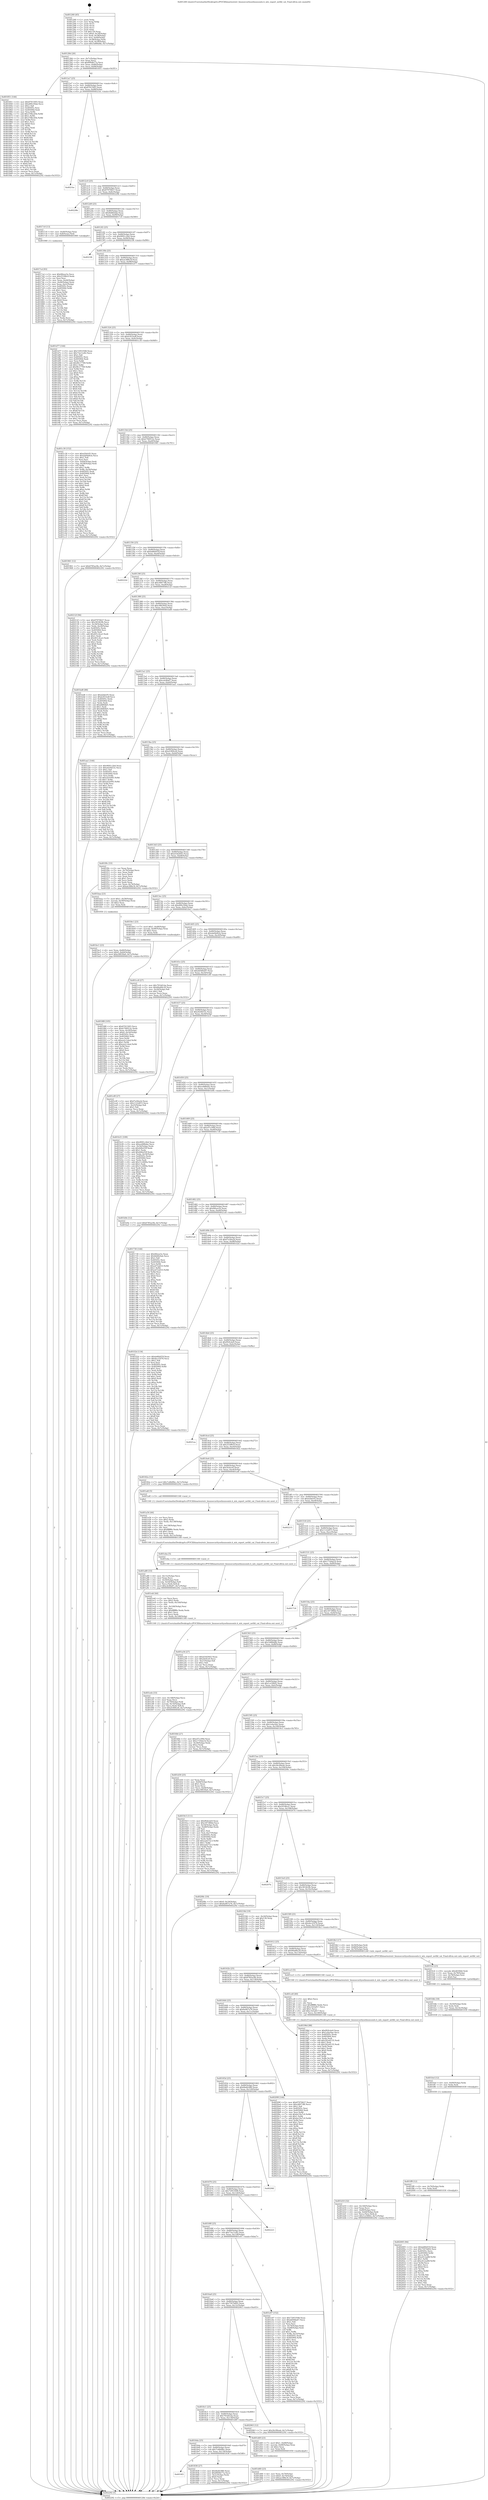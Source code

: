 digraph "0x401260" {
  label = "0x401260 (/mnt/c/Users/mathe/Desktop/tcc/POCII/binaries/extr_linuxsecurityselinuxssmls.h_mls_export_netlbl_cat_Final-ollvm.out::main(0))"
  labelloc = "t"
  node[shape=record]

  Entry [label="",width=0.3,height=0.3,shape=circle,fillcolor=black,style=filled]
  "0x40128d" [label="{
     0x40128d [26]\l
     | [instrs]\l
     &nbsp;&nbsp;0x40128d \<+3\>: mov -0x7c(%rbp),%eax\l
     &nbsp;&nbsp;0x401290 \<+2\>: mov %eax,%ecx\l
     &nbsp;&nbsp;0x401292 \<+6\>: sub $0x8004b77a,%ecx\l
     &nbsp;&nbsp;0x401298 \<+3\>: mov %eax,-0x80(%rbp)\l
     &nbsp;&nbsp;0x40129b \<+6\>: mov %ecx,-0x84(%rbp)\l
     &nbsp;&nbsp;0x4012a1 \<+6\>: je 0000000000401851 \<main+0x5f1\>\l
  }"]
  "0x401851" [label="{
     0x401851 [144]\l
     | [instrs]\l
     &nbsp;&nbsp;0x401851 \<+5\>: mov $0x876150f3,%eax\l
     &nbsp;&nbsp;0x401856 \<+5\>: mov $0xd90c59ab,%ecx\l
     &nbsp;&nbsp;0x40185b \<+2\>: mov $0x1,%dl\l
     &nbsp;&nbsp;0x40185d \<+7\>: mov 0x40505c,%esi\l
     &nbsp;&nbsp;0x401864 \<+7\>: mov 0x405064,%edi\l
     &nbsp;&nbsp;0x40186b \<+3\>: mov %esi,%r8d\l
     &nbsp;&nbsp;0x40186e \<+7\>: add $0x378bcd5b,%r8d\l
     &nbsp;&nbsp;0x401875 \<+4\>: sub $0x1,%r8d\l
     &nbsp;&nbsp;0x401879 \<+7\>: sub $0x378bcd5b,%r8d\l
     &nbsp;&nbsp;0x401880 \<+4\>: imul %r8d,%esi\l
     &nbsp;&nbsp;0x401884 \<+3\>: and $0x1,%esi\l
     &nbsp;&nbsp;0x401887 \<+3\>: cmp $0x0,%esi\l
     &nbsp;&nbsp;0x40188a \<+4\>: sete %r9b\l
     &nbsp;&nbsp;0x40188e \<+3\>: cmp $0xa,%edi\l
     &nbsp;&nbsp;0x401891 \<+4\>: setl %r10b\l
     &nbsp;&nbsp;0x401895 \<+3\>: mov %r9b,%r11b\l
     &nbsp;&nbsp;0x401898 \<+4\>: xor $0xff,%r11b\l
     &nbsp;&nbsp;0x40189c \<+3\>: mov %r10b,%bl\l
     &nbsp;&nbsp;0x40189f \<+3\>: xor $0xff,%bl\l
     &nbsp;&nbsp;0x4018a2 \<+3\>: xor $0x0,%dl\l
     &nbsp;&nbsp;0x4018a5 \<+3\>: mov %r11b,%r14b\l
     &nbsp;&nbsp;0x4018a8 \<+4\>: and $0x0,%r14b\l
     &nbsp;&nbsp;0x4018ac \<+3\>: and %dl,%r9b\l
     &nbsp;&nbsp;0x4018af \<+3\>: mov %bl,%r15b\l
     &nbsp;&nbsp;0x4018b2 \<+4\>: and $0x0,%r15b\l
     &nbsp;&nbsp;0x4018b6 \<+3\>: and %dl,%r10b\l
     &nbsp;&nbsp;0x4018b9 \<+3\>: or %r9b,%r14b\l
     &nbsp;&nbsp;0x4018bc \<+3\>: or %r10b,%r15b\l
     &nbsp;&nbsp;0x4018bf \<+3\>: xor %r15b,%r14b\l
     &nbsp;&nbsp;0x4018c2 \<+3\>: or %bl,%r11b\l
     &nbsp;&nbsp;0x4018c5 \<+4\>: xor $0xff,%r11b\l
     &nbsp;&nbsp;0x4018c9 \<+3\>: or $0x0,%dl\l
     &nbsp;&nbsp;0x4018cc \<+3\>: and %dl,%r11b\l
     &nbsp;&nbsp;0x4018cf \<+3\>: or %r11b,%r14b\l
     &nbsp;&nbsp;0x4018d2 \<+4\>: test $0x1,%r14b\l
     &nbsp;&nbsp;0x4018d6 \<+3\>: cmovne %ecx,%eax\l
     &nbsp;&nbsp;0x4018d9 \<+3\>: mov %eax,-0x7c(%rbp)\l
     &nbsp;&nbsp;0x4018dc \<+5\>: jmp 0000000000402292 \<main+0x1032\>\l
  }"]
  "0x4012a7" [label="{
     0x4012a7 [25]\l
     | [instrs]\l
     &nbsp;&nbsp;0x4012a7 \<+5\>: jmp 00000000004012ac \<main+0x4c\>\l
     &nbsp;&nbsp;0x4012ac \<+3\>: mov -0x80(%rbp),%eax\l
     &nbsp;&nbsp;0x4012af \<+5\>: sub $0x876150f3,%eax\l
     &nbsp;&nbsp;0x4012b4 \<+6\>: mov %eax,-0x88(%rbp)\l
     &nbsp;&nbsp;0x4012ba \<+6\>: je 00000000004021bc \<main+0xf5c\>\l
  }"]
  Exit [label="",width=0.3,height=0.3,shape=circle,fillcolor=black,style=filled,peripheries=2]
  "0x4021bc" [label="{
     0x4021bc\l
  }", style=dashed]
  "0x4012c0" [label="{
     0x4012c0 [25]\l
     | [instrs]\l
     &nbsp;&nbsp;0x4012c0 \<+5\>: jmp 00000000004012c5 \<main+0x65\>\l
     &nbsp;&nbsp;0x4012c5 \<+3\>: mov -0x80(%rbp),%eax\l
     &nbsp;&nbsp;0x4012c8 \<+5\>: sub $0x87970627,%eax\l
     &nbsp;&nbsp;0x4012cd \<+6\>: mov %eax,-0x8c(%rbp)\l
     &nbsp;&nbsp;0x4012d3 \<+6\>: je 000000000040228b \<main+0x102b\>\l
  }"]
  "0x402005" [label="{
     0x402005 [94]\l
     | [instrs]\l
     &nbsp;&nbsp;0x402005 \<+5\>: mov $0xbd60d55f,%eax\l
     &nbsp;&nbsp;0x40200a \<+5\>: mov $0x7507b602,%esi\l
     &nbsp;&nbsp;0x40200f \<+7\>: mov 0x40505c,%ecx\l
     &nbsp;&nbsp;0x402016 \<+8\>: mov 0x405064,%r8d\l
     &nbsp;&nbsp;0x40201e \<+3\>: mov %ecx,%r9d\l
     &nbsp;&nbsp;0x402021 \<+7\>: add $0xe412ad6f,%r9d\l
     &nbsp;&nbsp;0x402028 \<+4\>: sub $0x1,%r9d\l
     &nbsp;&nbsp;0x40202c \<+7\>: sub $0xe412ad6f,%r9d\l
     &nbsp;&nbsp;0x402033 \<+4\>: imul %r9d,%ecx\l
     &nbsp;&nbsp;0x402037 \<+3\>: and $0x1,%ecx\l
     &nbsp;&nbsp;0x40203a \<+3\>: cmp $0x0,%ecx\l
     &nbsp;&nbsp;0x40203d \<+4\>: sete %r10b\l
     &nbsp;&nbsp;0x402041 \<+4\>: cmp $0xa,%r8d\l
     &nbsp;&nbsp;0x402045 \<+4\>: setl %r11b\l
     &nbsp;&nbsp;0x402049 \<+3\>: mov %r10b,%bl\l
     &nbsp;&nbsp;0x40204c \<+3\>: and %r11b,%bl\l
     &nbsp;&nbsp;0x40204f \<+3\>: xor %r11b,%r10b\l
     &nbsp;&nbsp;0x402052 \<+3\>: or %r10b,%bl\l
     &nbsp;&nbsp;0x402055 \<+3\>: test $0x1,%bl\l
     &nbsp;&nbsp;0x402058 \<+3\>: cmovne %esi,%eax\l
     &nbsp;&nbsp;0x40205b \<+3\>: mov %eax,-0x7c(%rbp)\l
     &nbsp;&nbsp;0x40205e \<+5\>: jmp 0000000000402292 \<main+0x1032\>\l
  }"]
  "0x40228b" [label="{
     0x40228b\l
  }", style=dashed]
  "0x4012d9" [label="{
     0x4012d9 [25]\l
     | [instrs]\l
     &nbsp;&nbsp;0x4012d9 \<+5\>: jmp 00000000004012de \<main+0x7e\>\l
     &nbsp;&nbsp;0x4012de \<+3\>: mov -0x80(%rbp),%eax\l
     &nbsp;&nbsp;0x4012e1 \<+5\>: sub $0x8d482fab,%eax\l
     &nbsp;&nbsp;0x4012e6 \<+6\>: mov %eax,-0x90(%rbp)\l
     &nbsp;&nbsp;0x4012ec \<+6\>: je 00000000004017c0 \<main+0x560\>\l
  }"]
  "0x401ff9" [label="{
     0x401ff9 [12]\l
     | [instrs]\l
     &nbsp;&nbsp;0x401ff9 \<+4\>: mov -0x70(%rbp),%rdx\l
     &nbsp;&nbsp;0x401ffd \<+3\>: mov %rdx,%rdi\l
     &nbsp;&nbsp;0x402000 \<+5\>: call 0000000000401030 \<free@plt\>\l
     | [calls]\l
     &nbsp;&nbsp;0x401030 \{1\} (unknown)\l
  }"]
  "0x4017c0" [label="{
     0x4017c0 [13]\l
     | [instrs]\l
     &nbsp;&nbsp;0x4017c0 \<+4\>: mov -0x40(%rbp),%rax\l
     &nbsp;&nbsp;0x4017c4 \<+4\>: mov 0x8(%rax),%rdi\l
     &nbsp;&nbsp;0x4017c8 \<+5\>: call 0000000000401060 \<atoi@plt\>\l
     | [calls]\l
     &nbsp;&nbsp;0x401060 \{1\} (unknown)\l
  }"]
  "0x4012f2" [label="{
     0x4012f2 [25]\l
     | [instrs]\l
     &nbsp;&nbsp;0x4012f2 \<+5\>: jmp 00000000004012f7 \<main+0x97\>\l
     &nbsp;&nbsp;0x4012f7 \<+3\>: mov -0x80(%rbp),%eax\l
     &nbsp;&nbsp;0x4012fa \<+5\>: sub $0x9091c2b4,%eax\l
     &nbsp;&nbsp;0x4012ff \<+6\>: mov %eax,-0x94(%rbp)\l
     &nbsp;&nbsp;0x401305 \<+6\>: je 00000000004021f6 \<main+0xf96\>\l
  }"]
  "0x401fed" [label="{
     0x401fed [12]\l
     | [instrs]\l
     &nbsp;&nbsp;0x401fed \<+4\>: mov -0x60(%rbp),%rdx\l
     &nbsp;&nbsp;0x401ff1 \<+3\>: mov %rdx,%rdi\l
     &nbsp;&nbsp;0x401ff4 \<+5\>: call 0000000000401030 \<free@plt\>\l
     | [calls]\l
     &nbsp;&nbsp;0x401030 \{1\} (unknown)\l
  }"]
  "0x4021f6" [label="{
     0x4021f6\l
  }", style=dashed]
  "0x40130b" [label="{
     0x40130b [25]\l
     | [instrs]\l
     &nbsp;&nbsp;0x40130b \<+5\>: jmp 0000000000401310 \<main+0xb0\>\l
     &nbsp;&nbsp;0x401310 \<+3\>: mov -0x80(%rbp),%eax\l
     &nbsp;&nbsp;0x401313 \<+5\>: sub $0xae388e3f,%eax\l
     &nbsp;&nbsp;0x401318 \<+6\>: mov %eax,-0x98(%rbp)\l
     &nbsp;&nbsp;0x40131e \<+6\>: je 0000000000401d77 \<main+0xb17\>\l
  }"]
  "0x401fdb" [label="{
     0x401fdb [18]\l
     | [instrs]\l
     &nbsp;&nbsp;0x401fdb \<+4\>: mov -0x50(%rbp),%rdx\l
     &nbsp;&nbsp;0x401fdf \<+3\>: mov %rdx,%rdi\l
     &nbsp;&nbsp;0x401fe2 \<+6\>: mov %eax,-0x14c(%rbp)\l
     &nbsp;&nbsp;0x401fe8 \<+5\>: call 0000000000401030 \<free@plt\>\l
     | [calls]\l
     &nbsp;&nbsp;0x401030 \{1\} (unknown)\l
  }"]
  "0x401d77" [label="{
     0x401d77 [144]\l
     | [instrs]\l
     &nbsp;&nbsp;0x401d77 \<+5\>: mov $0x72953508,%eax\l
     &nbsp;&nbsp;0x401d7c \<+5\>: mov $0x73a11e82,%ecx\l
     &nbsp;&nbsp;0x401d81 \<+2\>: mov $0x1,%dl\l
     &nbsp;&nbsp;0x401d83 \<+7\>: mov 0x40505c,%esi\l
     &nbsp;&nbsp;0x401d8a \<+7\>: mov 0x405064,%edi\l
     &nbsp;&nbsp;0x401d91 \<+3\>: mov %esi,%r8d\l
     &nbsp;&nbsp;0x401d94 \<+7\>: add $0x9fc17769,%r8d\l
     &nbsp;&nbsp;0x401d9b \<+4\>: sub $0x1,%r8d\l
     &nbsp;&nbsp;0x401d9f \<+7\>: sub $0x9fc17769,%r8d\l
     &nbsp;&nbsp;0x401da6 \<+4\>: imul %r8d,%esi\l
     &nbsp;&nbsp;0x401daa \<+3\>: and $0x1,%esi\l
     &nbsp;&nbsp;0x401dad \<+3\>: cmp $0x0,%esi\l
     &nbsp;&nbsp;0x401db0 \<+4\>: sete %r9b\l
     &nbsp;&nbsp;0x401db4 \<+3\>: cmp $0xa,%edi\l
     &nbsp;&nbsp;0x401db7 \<+4\>: setl %r10b\l
     &nbsp;&nbsp;0x401dbb \<+3\>: mov %r9b,%r11b\l
     &nbsp;&nbsp;0x401dbe \<+4\>: xor $0xff,%r11b\l
     &nbsp;&nbsp;0x401dc2 \<+3\>: mov %r10b,%bl\l
     &nbsp;&nbsp;0x401dc5 \<+3\>: xor $0xff,%bl\l
     &nbsp;&nbsp;0x401dc8 \<+3\>: xor $0x0,%dl\l
     &nbsp;&nbsp;0x401dcb \<+3\>: mov %r11b,%r14b\l
     &nbsp;&nbsp;0x401dce \<+4\>: and $0x0,%r14b\l
     &nbsp;&nbsp;0x401dd2 \<+3\>: and %dl,%r9b\l
     &nbsp;&nbsp;0x401dd5 \<+3\>: mov %bl,%r15b\l
     &nbsp;&nbsp;0x401dd8 \<+4\>: and $0x0,%r15b\l
     &nbsp;&nbsp;0x401ddc \<+3\>: and %dl,%r10b\l
     &nbsp;&nbsp;0x401ddf \<+3\>: or %r9b,%r14b\l
     &nbsp;&nbsp;0x401de2 \<+3\>: or %r10b,%r15b\l
     &nbsp;&nbsp;0x401de5 \<+3\>: xor %r15b,%r14b\l
     &nbsp;&nbsp;0x401de8 \<+3\>: or %bl,%r11b\l
     &nbsp;&nbsp;0x401deb \<+4\>: xor $0xff,%r11b\l
     &nbsp;&nbsp;0x401def \<+3\>: or $0x0,%dl\l
     &nbsp;&nbsp;0x401df2 \<+3\>: and %dl,%r11b\l
     &nbsp;&nbsp;0x401df5 \<+3\>: or %r11b,%r14b\l
     &nbsp;&nbsp;0x401df8 \<+4\>: test $0x1,%r14b\l
     &nbsp;&nbsp;0x401dfc \<+3\>: cmovne %ecx,%eax\l
     &nbsp;&nbsp;0x401dff \<+3\>: mov %eax,-0x7c(%rbp)\l
     &nbsp;&nbsp;0x401e02 \<+5\>: jmp 0000000000402292 \<main+0x1032\>\l
  }"]
  "0x401324" [label="{
     0x401324 [25]\l
     | [instrs]\l
     &nbsp;&nbsp;0x401324 \<+5\>: jmp 0000000000401329 \<main+0xc9\>\l
     &nbsp;&nbsp;0x401329 \<+3\>: mov -0x80(%rbp),%eax\l
     &nbsp;&nbsp;0x40132c \<+5\>: sub $0xb3f33edf,%eax\l
     &nbsp;&nbsp;0x401331 \<+6\>: mov %eax,-0x9c(%rbp)\l
     &nbsp;&nbsp;0x401337 \<+6\>: je 0000000000401c30 \<main+0x9d0\>\l
  }"]
  "0x401fc4" [label="{
     0x401fc4 [23]\l
     | [instrs]\l
     &nbsp;&nbsp;0x401fc4 \<+10\>: movabs $0x4030b6,%rdi\l
     &nbsp;&nbsp;0x401fce \<+3\>: mov %eax,-0x78(%rbp)\l
     &nbsp;&nbsp;0x401fd1 \<+3\>: mov -0x78(%rbp),%esi\l
     &nbsp;&nbsp;0x401fd4 \<+2\>: mov $0x0,%al\l
     &nbsp;&nbsp;0x401fd6 \<+5\>: call 0000000000401040 \<printf@plt\>\l
     | [calls]\l
     &nbsp;&nbsp;0x401040 \{1\} (unknown)\l
  }"]
  "0x401c30" [label="{
     0x401c30 [152]\l
     | [instrs]\l
     &nbsp;&nbsp;0x401c30 \<+5\>: mov $0xd2bfc05,%eax\l
     &nbsp;&nbsp;0x401c35 \<+5\>: mov $0xda64d0cb,%ecx\l
     &nbsp;&nbsp;0x401c3a \<+2\>: mov $0x1,%dl\l
     &nbsp;&nbsp;0x401c3c \<+2\>: xor %esi,%esi\l
     &nbsp;&nbsp;0x401c3e \<+3\>: mov -0x64(%rbp),%edi\l
     &nbsp;&nbsp;0x401c41 \<+3\>: cmp -0x58(%rbp),%edi\l
     &nbsp;&nbsp;0x401c44 \<+4\>: setl %r8b\l
     &nbsp;&nbsp;0x401c48 \<+4\>: and $0x1,%r8b\l
     &nbsp;&nbsp;0x401c4c \<+4\>: mov %r8b,-0x26(%rbp)\l
     &nbsp;&nbsp;0x401c50 \<+7\>: mov 0x40505c,%edi\l
     &nbsp;&nbsp;0x401c57 \<+8\>: mov 0x405064,%r9d\l
     &nbsp;&nbsp;0x401c5f \<+3\>: sub $0x1,%esi\l
     &nbsp;&nbsp;0x401c62 \<+3\>: mov %edi,%r10d\l
     &nbsp;&nbsp;0x401c65 \<+3\>: add %esi,%r10d\l
     &nbsp;&nbsp;0x401c68 \<+4\>: imul %r10d,%edi\l
     &nbsp;&nbsp;0x401c6c \<+3\>: and $0x1,%edi\l
     &nbsp;&nbsp;0x401c6f \<+3\>: cmp $0x0,%edi\l
     &nbsp;&nbsp;0x401c72 \<+4\>: sete %r8b\l
     &nbsp;&nbsp;0x401c76 \<+4\>: cmp $0xa,%r9d\l
     &nbsp;&nbsp;0x401c7a \<+4\>: setl %r11b\l
     &nbsp;&nbsp;0x401c7e \<+3\>: mov %r8b,%bl\l
     &nbsp;&nbsp;0x401c81 \<+3\>: xor $0xff,%bl\l
     &nbsp;&nbsp;0x401c84 \<+3\>: mov %r11b,%r14b\l
     &nbsp;&nbsp;0x401c87 \<+4\>: xor $0xff,%r14b\l
     &nbsp;&nbsp;0x401c8b \<+3\>: xor $0x1,%dl\l
     &nbsp;&nbsp;0x401c8e \<+3\>: mov %bl,%r15b\l
     &nbsp;&nbsp;0x401c91 \<+4\>: and $0xff,%r15b\l
     &nbsp;&nbsp;0x401c95 \<+3\>: and %dl,%r8b\l
     &nbsp;&nbsp;0x401c98 \<+3\>: mov %r14b,%r12b\l
     &nbsp;&nbsp;0x401c9b \<+4\>: and $0xff,%r12b\l
     &nbsp;&nbsp;0x401c9f \<+3\>: and %dl,%r11b\l
     &nbsp;&nbsp;0x401ca2 \<+3\>: or %r8b,%r15b\l
     &nbsp;&nbsp;0x401ca5 \<+3\>: or %r11b,%r12b\l
     &nbsp;&nbsp;0x401ca8 \<+3\>: xor %r12b,%r15b\l
     &nbsp;&nbsp;0x401cab \<+3\>: or %r14b,%bl\l
     &nbsp;&nbsp;0x401cae \<+3\>: xor $0xff,%bl\l
     &nbsp;&nbsp;0x401cb1 \<+3\>: or $0x1,%dl\l
     &nbsp;&nbsp;0x401cb4 \<+2\>: and %dl,%bl\l
     &nbsp;&nbsp;0x401cb6 \<+3\>: or %bl,%r15b\l
     &nbsp;&nbsp;0x401cb9 \<+4\>: test $0x1,%r15b\l
     &nbsp;&nbsp;0x401cbd \<+3\>: cmovne %ecx,%eax\l
     &nbsp;&nbsp;0x401cc0 \<+3\>: mov %eax,-0x7c(%rbp)\l
     &nbsp;&nbsp;0x401cc3 \<+5\>: jmp 0000000000402292 \<main+0x1032\>\l
  }"]
  "0x40133d" [label="{
     0x40133d [25]\l
     | [instrs]\l
     &nbsp;&nbsp;0x40133d \<+5\>: jmp 0000000000401342 \<main+0xe2\>\l
     &nbsp;&nbsp;0x401342 \<+3\>: mov -0x80(%rbp),%eax\l
     &nbsp;&nbsp;0x401345 \<+5\>: sub $0xb794912e,%eax\l
     &nbsp;&nbsp;0x40134a \<+6\>: mov %eax,-0xa0(%rbp)\l
     &nbsp;&nbsp;0x401350 \<+6\>: je 0000000000401961 \<main+0x701\>\l
  }"]
  "0x401eeb" [label="{
     0x401eeb [33]\l
     | [instrs]\l
     &nbsp;&nbsp;0x401eeb \<+6\>: mov -0x148(%rbp),%ecx\l
     &nbsp;&nbsp;0x401ef1 \<+3\>: imul %eax,%ecx\l
     &nbsp;&nbsp;0x401ef4 \<+4\>: mov -0x70(%rbp),%rdi\l
     &nbsp;&nbsp;0x401ef8 \<+4\>: movslq -0x74(%rbp),%r8\l
     &nbsp;&nbsp;0x401efc \<+4\>: mov %ecx,(%rdi,%r8,4)\l
     &nbsp;&nbsp;0x401f00 \<+7\>: movl $0xd1f69ce6,-0x7c(%rbp)\l
     &nbsp;&nbsp;0x401f07 \<+5\>: jmp 0000000000402292 \<main+0x1032\>\l
  }"]
  "0x401961" [label="{
     0x401961 [12]\l
     | [instrs]\l
     &nbsp;&nbsp;0x401961 \<+7\>: movl $0x6785ac0b,-0x7c(%rbp)\l
     &nbsp;&nbsp;0x401968 \<+5\>: jmp 0000000000402292 \<main+0x1032\>\l
  }"]
  "0x401356" [label="{
     0x401356 [25]\l
     | [instrs]\l
     &nbsp;&nbsp;0x401356 \<+5\>: jmp 000000000040135b \<main+0xfb\>\l
     &nbsp;&nbsp;0x40135b \<+3\>: mov -0x80(%rbp),%eax\l
     &nbsp;&nbsp;0x40135e \<+5\>: sub $0xbd60d55f,%eax\l
     &nbsp;&nbsp;0x401363 \<+6\>: mov %eax,-0xa4(%rbp)\l
     &nbsp;&nbsp;0x401369 \<+6\>: je 000000000040222d \<main+0xfcd\>\l
  }"]
  "0x401ebf" [label="{
     0x401ebf [44]\l
     | [instrs]\l
     &nbsp;&nbsp;0x401ebf \<+2\>: xor %ecx,%ecx\l
     &nbsp;&nbsp;0x401ec1 \<+5\>: mov $0x2,%edx\l
     &nbsp;&nbsp;0x401ec6 \<+6\>: mov %edx,-0x144(%rbp)\l
     &nbsp;&nbsp;0x401ecc \<+1\>: cltd\l
     &nbsp;&nbsp;0x401ecd \<+6\>: mov -0x144(%rbp),%esi\l
     &nbsp;&nbsp;0x401ed3 \<+2\>: idiv %esi\l
     &nbsp;&nbsp;0x401ed5 \<+6\>: imul $0xfffffffe,%edx,%edx\l
     &nbsp;&nbsp;0x401edb \<+3\>: sub $0x1,%ecx\l
     &nbsp;&nbsp;0x401ede \<+2\>: sub %ecx,%edx\l
     &nbsp;&nbsp;0x401ee0 \<+6\>: mov %edx,-0x148(%rbp)\l
     &nbsp;&nbsp;0x401ee6 \<+5\>: call 0000000000401160 \<next_i\>\l
     | [calls]\l
     &nbsp;&nbsp;0x401160 \{1\} (/mnt/c/Users/mathe/Desktop/tcc/POCII/binaries/extr_linuxsecurityselinuxssmls.h_mls_export_netlbl_cat_Final-ollvm.out::next_i)\l
  }"]
  "0x40222d" [label="{
     0x40222d\l
  }", style=dashed]
  "0x40136f" [label="{
     0x40136f [25]\l
     | [instrs]\l
     &nbsp;&nbsp;0x40136f \<+5\>: jmp 0000000000401374 \<main+0x114\>\l
     &nbsp;&nbsp;0x401374 \<+3\>: mov -0x80(%rbp),%eax\l
     &nbsp;&nbsp;0x401377 \<+5\>: sub $0xc6f073f6,%eax\l
     &nbsp;&nbsp;0x40137c \<+6\>: mov %eax,-0xa8(%rbp)\l
     &nbsp;&nbsp;0x401382 \<+6\>: je 000000000040212f \<main+0xecf\>\l
  }"]
  "0x401d60" [label="{
     0x401d60 [23]\l
     | [instrs]\l
     &nbsp;&nbsp;0x401d60 \<+4\>: mov %rax,-0x70(%rbp)\l
     &nbsp;&nbsp;0x401d64 \<+7\>: movl $0x0,-0x74(%rbp)\l
     &nbsp;&nbsp;0x401d6b \<+7\>: movl $0xae388e3f,-0x7c(%rbp)\l
     &nbsp;&nbsp;0x401d72 \<+5\>: jmp 0000000000402292 \<main+0x1032\>\l
  }"]
  "0x40212f" [label="{
     0x40212f [94]\l
     | [instrs]\l
     &nbsp;&nbsp;0x40212f \<+5\>: mov $0x87970627,%eax\l
     &nbsp;&nbsp;0x402134 \<+5\>: mov $0x381fb5fb,%ecx\l
     &nbsp;&nbsp;0x402139 \<+3\>: mov -0x34(%rbp),%edx\l
     &nbsp;&nbsp;0x40213c \<+3\>: mov %edx,-0x24(%rbp)\l
     &nbsp;&nbsp;0x40213f \<+7\>: mov 0x40505c,%edx\l
     &nbsp;&nbsp;0x402146 \<+7\>: mov 0x405064,%esi\l
     &nbsp;&nbsp;0x40214d \<+2\>: mov %edx,%edi\l
     &nbsp;&nbsp;0x40214f \<+6\>: add $0x401c4ca3,%edi\l
     &nbsp;&nbsp;0x402155 \<+3\>: sub $0x1,%edi\l
     &nbsp;&nbsp;0x402158 \<+6\>: sub $0x401c4ca3,%edi\l
     &nbsp;&nbsp;0x40215e \<+3\>: imul %edi,%edx\l
     &nbsp;&nbsp;0x402161 \<+3\>: and $0x1,%edx\l
     &nbsp;&nbsp;0x402164 \<+3\>: cmp $0x0,%edx\l
     &nbsp;&nbsp;0x402167 \<+4\>: sete %r8b\l
     &nbsp;&nbsp;0x40216b \<+3\>: cmp $0xa,%esi\l
     &nbsp;&nbsp;0x40216e \<+4\>: setl %r9b\l
     &nbsp;&nbsp;0x402172 \<+3\>: mov %r8b,%r10b\l
     &nbsp;&nbsp;0x402175 \<+3\>: and %r9b,%r10b\l
     &nbsp;&nbsp;0x402178 \<+3\>: xor %r9b,%r8b\l
     &nbsp;&nbsp;0x40217b \<+3\>: or %r8b,%r10b\l
     &nbsp;&nbsp;0x40217e \<+4\>: test $0x1,%r10b\l
     &nbsp;&nbsp;0x402182 \<+3\>: cmovne %ecx,%eax\l
     &nbsp;&nbsp;0x402185 \<+3\>: mov %eax,-0x7c(%rbp)\l
     &nbsp;&nbsp;0x402188 \<+5\>: jmp 0000000000402292 \<main+0x1032\>\l
  }"]
  "0x401388" [label="{
     0x401388 [25]\l
     | [instrs]\l
     &nbsp;&nbsp;0x401388 \<+5\>: jmp 000000000040138d \<main+0x12d\>\l
     &nbsp;&nbsp;0x40138d \<+3\>: mov -0x80(%rbp),%eax\l
     &nbsp;&nbsp;0x401390 \<+5\>: sub $0xc9f039a0,%eax\l
     &nbsp;&nbsp;0x401395 \<+6\>: mov %eax,-0xac(%rbp)\l
     &nbsp;&nbsp;0x40139b \<+6\>: je 0000000000401bd8 \<main+0x978\>\l
  }"]
  "0x401d10" [label="{
     0x401d10 [32]\l
     | [instrs]\l
     &nbsp;&nbsp;0x401d10 \<+6\>: mov -0x140(%rbp),%ecx\l
     &nbsp;&nbsp;0x401d16 \<+3\>: imul %eax,%ecx\l
     &nbsp;&nbsp;0x401d19 \<+4\>: mov -0x60(%rbp),%rsi\l
     &nbsp;&nbsp;0x401d1d \<+4\>: movslq -0x64(%rbp),%rdi\l
     &nbsp;&nbsp;0x401d21 \<+3\>: mov %ecx,(%rsi,%rdi,4)\l
     &nbsp;&nbsp;0x401d24 \<+7\>: movl $0x1ce5f642,-0x7c(%rbp)\l
     &nbsp;&nbsp;0x401d2b \<+5\>: jmp 0000000000402292 \<main+0x1032\>\l
  }"]
  "0x401bd8" [label="{
     0x401bd8 [88]\l
     | [instrs]\l
     &nbsp;&nbsp;0x401bd8 \<+5\>: mov $0xd2bfc05,%eax\l
     &nbsp;&nbsp;0x401bdd \<+5\>: mov $0xb3f33edf,%ecx\l
     &nbsp;&nbsp;0x401be2 \<+7\>: mov 0x40505c,%edx\l
     &nbsp;&nbsp;0x401be9 \<+7\>: mov 0x405064,%esi\l
     &nbsp;&nbsp;0x401bf0 \<+2\>: mov %edx,%edi\l
     &nbsp;&nbsp;0x401bf2 \<+6\>: sub $0xd48fdbf1,%edi\l
     &nbsp;&nbsp;0x401bf8 \<+3\>: sub $0x1,%edi\l
     &nbsp;&nbsp;0x401bfb \<+6\>: add $0xd48fdbf1,%edi\l
     &nbsp;&nbsp;0x401c01 \<+3\>: imul %edi,%edx\l
     &nbsp;&nbsp;0x401c04 \<+3\>: and $0x1,%edx\l
     &nbsp;&nbsp;0x401c07 \<+3\>: cmp $0x0,%edx\l
     &nbsp;&nbsp;0x401c0a \<+4\>: sete %r8b\l
     &nbsp;&nbsp;0x401c0e \<+3\>: cmp $0xa,%esi\l
     &nbsp;&nbsp;0x401c11 \<+4\>: setl %r9b\l
     &nbsp;&nbsp;0x401c15 \<+3\>: mov %r8b,%r10b\l
     &nbsp;&nbsp;0x401c18 \<+3\>: and %r9b,%r10b\l
     &nbsp;&nbsp;0x401c1b \<+3\>: xor %r9b,%r8b\l
     &nbsp;&nbsp;0x401c1e \<+3\>: or %r8b,%r10b\l
     &nbsp;&nbsp;0x401c21 \<+4\>: test $0x1,%r10b\l
     &nbsp;&nbsp;0x401c25 \<+3\>: cmovne %ecx,%eax\l
     &nbsp;&nbsp;0x401c28 \<+3\>: mov %eax,-0x7c(%rbp)\l
     &nbsp;&nbsp;0x401c2b \<+5\>: jmp 0000000000402292 \<main+0x1032\>\l
  }"]
  "0x4013a1" [label="{
     0x4013a1 [25]\l
     | [instrs]\l
     &nbsp;&nbsp;0x4013a1 \<+5\>: jmp 00000000004013a6 \<main+0x146\>\l
     &nbsp;&nbsp;0x4013a6 \<+3\>: mov -0x80(%rbp),%eax\l
     &nbsp;&nbsp;0x4013a9 \<+5\>: sub $0xcdc8fa67,%eax\l
     &nbsp;&nbsp;0x4013ae \<+6\>: mov %eax,-0xb0(%rbp)\l
     &nbsp;&nbsp;0x4013b4 \<+6\>: je 0000000000401aa1 \<main+0x841\>\l
  }"]
  "0x401ce8" [label="{
     0x401ce8 [40]\l
     | [instrs]\l
     &nbsp;&nbsp;0x401ce8 \<+5\>: mov $0x2,%ecx\l
     &nbsp;&nbsp;0x401ced \<+1\>: cltd\l
     &nbsp;&nbsp;0x401cee \<+2\>: idiv %ecx\l
     &nbsp;&nbsp;0x401cf0 \<+6\>: imul $0xfffffffe,%edx,%ecx\l
     &nbsp;&nbsp;0x401cf6 \<+6\>: sub $0xc1b5a817,%ecx\l
     &nbsp;&nbsp;0x401cfc \<+3\>: add $0x1,%ecx\l
     &nbsp;&nbsp;0x401cff \<+6\>: add $0xc1b5a817,%ecx\l
     &nbsp;&nbsp;0x401d05 \<+6\>: mov %ecx,-0x140(%rbp)\l
     &nbsp;&nbsp;0x401d0b \<+5\>: call 0000000000401160 \<next_i\>\l
     | [calls]\l
     &nbsp;&nbsp;0x401160 \{1\} (/mnt/c/Users/mathe/Desktop/tcc/POCII/binaries/extr_linuxsecurityselinuxssmls.h_mls_export_netlbl_cat_Final-ollvm.out::next_i)\l
  }"]
  "0x401aa1" [label="{
     0x401aa1 [144]\l
     | [instrs]\l
     &nbsp;&nbsp;0x401aa1 \<+5\>: mov $0x9091c2b4,%eax\l
     &nbsp;&nbsp;0x401aa6 \<+5\>: mov $0xe620b53c,%ecx\l
     &nbsp;&nbsp;0x401aab \<+2\>: mov $0x1,%dl\l
     &nbsp;&nbsp;0x401aad \<+7\>: mov 0x40505c,%esi\l
     &nbsp;&nbsp;0x401ab4 \<+7\>: mov 0x405064,%edi\l
     &nbsp;&nbsp;0x401abb \<+3\>: mov %esi,%r8d\l
     &nbsp;&nbsp;0x401abe \<+7\>: sub $0xed3e095,%r8d\l
     &nbsp;&nbsp;0x401ac5 \<+4\>: sub $0x1,%r8d\l
     &nbsp;&nbsp;0x401ac9 \<+7\>: add $0xed3e095,%r8d\l
     &nbsp;&nbsp;0x401ad0 \<+4\>: imul %r8d,%esi\l
     &nbsp;&nbsp;0x401ad4 \<+3\>: and $0x1,%esi\l
     &nbsp;&nbsp;0x401ad7 \<+3\>: cmp $0x0,%esi\l
     &nbsp;&nbsp;0x401ada \<+4\>: sete %r9b\l
     &nbsp;&nbsp;0x401ade \<+3\>: cmp $0xa,%edi\l
     &nbsp;&nbsp;0x401ae1 \<+4\>: setl %r10b\l
     &nbsp;&nbsp;0x401ae5 \<+3\>: mov %r9b,%r11b\l
     &nbsp;&nbsp;0x401ae8 \<+4\>: xor $0xff,%r11b\l
     &nbsp;&nbsp;0x401aec \<+3\>: mov %r10b,%bl\l
     &nbsp;&nbsp;0x401aef \<+3\>: xor $0xff,%bl\l
     &nbsp;&nbsp;0x401af2 \<+3\>: xor $0x0,%dl\l
     &nbsp;&nbsp;0x401af5 \<+3\>: mov %r11b,%r14b\l
     &nbsp;&nbsp;0x401af8 \<+4\>: and $0x0,%r14b\l
     &nbsp;&nbsp;0x401afc \<+3\>: and %dl,%r9b\l
     &nbsp;&nbsp;0x401aff \<+3\>: mov %bl,%r15b\l
     &nbsp;&nbsp;0x401b02 \<+4\>: and $0x0,%r15b\l
     &nbsp;&nbsp;0x401b06 \<+3\>: and %dl,%r10b\l
     &nbsp;&nbsp;0x401b09 \<+3\>: or %r9b,%r14b\l
     &nbsp;&nbsp;0x401b0c \<+3\>: or %r10b,%r15b\l
     &nbsp;&nbsp;0x401b0f \<+3\>: xor %r15b,%r14b\l
     &nbsp;&nbsp;0x401b12 \<+3\>: or %bl,%r11b\l
     &nbsp;&nbsp;0x401b15 \<+4\>: xor $0xff,%r11b\l
     &nbsp;&nbsp;0x401b19 \<+3\>: or $0x0,%dl\l
     &nbsp;&nbsp;0x401b1c \<+3\>: and %dl,%r11b\l
     &nbsp;&nbsp;0x401b1f \<+3\>: or %r11b,%r14b\l
     &nbsp;&nbsp;0x401b22 \<+4\>: test $0x1,%r14b\l
     &nbsp;&nbsp;0x401b26 \<+3\>: cmovne %ecx,%eax\l
     &nbsp;&nbsp;0x401b29 \<+3\>: mov %eax,-0x7c(%rbp)\l
     &nbsp;&nbsp;0x401b2c \<+5\>: jmp 0000000000402292 \<main+0x1032\>\l
  }"]
  "0x4013ba" [label="{
     0x4013ba [25]\l
     | [instrs]\l
     &nbsp;&nbsp;0x4013ba \<+5\>: jmp 00000000004013bf \<main+0x15f\>\l
     &nbsp;&nbsp;0x4013bf \<+3\>: mov -0x80(%rbp),%eax\l
     &nbsp;&nbsp;0x4013c2 \<+5\>: sub $0xd1f69ce6,%eax\l
     &nbsp;&nbsp;0x4013c7 \<+6\>: mov %eax,-0xb4(%rbp)\l
     &nbsp;&nbsp;0x4013cd \<+6\>: je 0000000000401f0c \<main+0xcac\>\l
  }"]
  "0x401bc1" [label="{
     0x401bc1 [23]\l
     | [instrs]\l
     &nbsp;&nbsp;0x401bc1 \<+4\>: mov %rax,-0x60(%rbp)\l
     &nbsp;&nbsp;0x401bc5 \<+7\>: movl $0x0,-0x64(%rbp)\l
     &nbsp;&nbsp;0x401bcc \<+7\>: movl $0xc9f039a0,-0x7c(%rbp)\l
     &nbsp;&nbsp;0x401bd3 \<+5\>: jmp 0000000000402292 \<main+0x1032\>\l
  }"]
  "0x401f0c" [label="{
     0x401f0c [33]\l
     | [instrs]\l
     &nbsp;&nbsp;0x401f0c \<+2\>: xor %eax,%eax\l
     &nbsp;&nbsp;0x401f0e \<+3\>: mov -0x74(%rbp),%ecx\l
     &nbsp;&nbsp;0x401f11 \<+2\>: mov %eax,%edx\l
     &nbsp;&nbsp;0x401f13 \<+2\>: sub %ecx,%edx\l
     &nbsp;&nbsp;0x401f15 \<+2\>: mov %eax,%ecx\l
     &nbsp;&nbsp;0x401f17 \<+3\>: sub $0x1,%ecx\l
     &nbsp;&nbsp;0x401f1a \<+2\>: add %ecx,%edx\l
     &nbsp;&nbsp;0x401f1c \<+2\>: sub %edx,%eax\l
     &nbsp;&nbsp;0x401f1e \<+3\>: mov %eax,-0x74(%rbp)\l
     &nbsp;&nbsp;0x401f21 \<+7\>: movl $0xae388e3f,-0x7c(%rbp)\l
     &nbsp;&nbsp;0x401f28 \<+5\>: jmp 0000000000402292 \<main+0x1032\>\l
  }"]
  "0x4013d3" [label="{
     0x4013d3 [25]\l
     | [instrs]\l
     &nbsp;&nbsp;0x4013d3 \<+5\>: jmp 00000000004013d8 \<main+0x178\>\l
     &nbsp;&nbsp;0x4013d8 \<+3\>: mov -0x80(%rbp),%eax\l
     &nbsp;&nbsp;0x4013db \<+5\>: sub $0xd1fd2643,%eax\l
     &nbsp;&nbsp;0x4013e0 \<+6\>: mov %eax,-0xb8(%rbp)\l
     &nbsp;&nbsp;0x4013e6 \<+6\>: je 0000000000401baa \<main+0x94a\>\l
  }"]
  "0x401a80" [label="{
     0x401a80 [33]\l
     | [instrs]\l
     &nbsp;&nbsp;0x401a80 \<+6\>: mov -0x13c(%rbp),%ecx\l
     &nbsp;&nbsp;0x401a86 \<+3\>: imul %eax,%ecx\l
     &nbsp;&nbsp;0x401a89 \<+4\>: mov -0x50(%rbp),%rdi\l
     &nbsp;&nbsp;0x401a8d \<+4\>: movslq -0x54(%rbp),%r8\l
     &nbsp;&nbsp;0x401a91 \<+4\>: mov %ecx,(%rdi,%r8,4)\l
     &nbsp;&nbsp;0x401a95 \<+7\>: movl $0xcdc8fa67,-0x7c(%rbp)\l
     &nbsp;&nbsp;0x401a9c \<+5\>: jmp 0000000000402292 \<main+0x1032\>\l
  }"]
  "0x401baa" [label="{
     0x401baa [23]\l
     | [instrs]\l
     &nbsp;&nbsp;0x401baa \<+7\>: movl $0x1,-0x58(%rbp)\l
     &nbsp;&nbsp;0x401bb1 \<+4\>: movslq -0x58(%rbp),%rax\l
     &nbsp;&nbsp;0x401bb5 \<+4\>: shl $0x2,%rax\l
     &nbsp;&nbsp;0x401bb9 \<+3\>: mov %rax,%rdi\l
     &nbsp;&nbsp;0x401bbc \<+5\>: call 0000000000401050 \<malloc@plt\>\l
     | [calls]\l
     &nbsp;&nbsp;0x401050 \{1\} (unknown)\l
  }"]
  "0x4013ec" [label="{
     0x4013ec [25]\l
     | [instrs]\l
     &nbsp;&nbsp;0x4013ec \<+5\>: jmp 00000000004013f1 \<main+0x191\>\l
     &nbsp;&nbsp;0x4013f1 \<+3\>: mov -0x80(%rbp),%eax\l
     &nbsp;&nbsp;0x4013f4 \<+5\>: sub $0xd90c59ab,%eax\l
     &nbsp;&nbsp;0x4013f9 \<+6\>: mov %eax,-0xbc(%rbp)\l
     &nbsp;&nbsp;0x4013ff \<+6\>: je 00000000004018e1 \<main+0x681\>\l
  }"]
  "0x401a54" [label="{
     0x401a54 [44]\l
     | [instrs]\l
     &nbsp;&nbsp;0x401a54 \<+2\>: xor %ecx,%ecx\l
     &nbsp;&nbsp;0x401a56 \<+5\>: mov $0x2,%edx\l
     &nbsp;&nbsp;0x401a5b \<+6\>: mov %edx,-0x138(%rbp)\l
     &nbsp;&nbsp;0x401a61 \<+1\>: cltd\l
     &nbsp;&nbsp;0x401a62 \<+6\>: mov -0x138(%rbp),%esi\l
     &nbsp;&nbsp;0x401a68 \<+2\>: idiv %esi\l
     &nbsp;&nbsp;0x401a6a \<+6\>: imul $0xfffffffe,%edx,%edx\l
     &nbsp;&nbsp;0x401a70 \<+3\>: sub $0x1,%ecx\l
     &nbsp;&nbsp;0x401a73 \<+2\>: sub %ecx,%edx\l
     &nbsp;&nbsp;0x401a75 \<+6\>: mov %edx,-0x13c(%rbp)\l
     &nbsp;&nbsp;0x401a7b \<+5\>: call 0000000000401160 \<next_i\>\l
     | [calls]\l
     &nbsp;&nbsp;0x401160 \{1\} (/mnt/c/Users/mathe/Desktop/tcc/POCII/binaries/extr_linuxsecurityselinuxssmls.h_mls_export_netlbl_cat_Final-ollvm.out::next_i)\l
  }"]
  "0x4018e1" [label="{
     0x4018e1 [23]\l
     | [instrs]\l
     &nbsp;&nbsp;0x4018e1 \<+7\>: movl $0x1,-0x48(%rbp)\l
     &nbsp;&nbsp;0x4018e8 \<+4\>: movslq -0x48(%rbp),%rax\l
     &nbsp;&nbsp;0x4018ec \<+4\>: shl $0x2,%rax\l
     &nbsp;&nbsp;0x4018f0 \<+3\>: mov %rax,%rdi\l
     &nbsp;&nbsp;0x4018f3 \<+5\>: call 0000000000401050 \<malloc@plt\>\l
     | [calls]\l
     &nbsp;&nbsp;0x401050 \{1\} (unknown)\l
  }"]
  "0x401405" [label="{
     0x401405 [25]\l
     | [instrs]\l
     &nbsp;&nbsp;0x401405 \<+5\>: jmp 000000000040140a \<main+0x1aa\>\l
     &nbsp;&nbsp;0x40140a \<+3\>: mov -0x80(%rbp),%eax\l
     &nbsp;&nbsp;0x40140d \<+5\>: sub $0xda64d0cb,%eax\l
     &nbsp;&nbsp;0x401412 \<+6\>: mov %eax,-0xc0(%rbp)\l
     &nbsp;&nbsp;0x401418 \<+6\>: je 0000000000401cc8 \<main+0xa68\>\l
  }"]
  "0x4018f8" [label="{
     0x4018f8 [105]\l
     | [instrs]\l
     &nbsp;&nbsp;0x4018f8 \<+5\>: mov $0x876150f3,%ecx\l
     &nbsp;&nbsp;0x4018fd \<+5\>: mov $0xb794912e,%edx\l
     &nbsp;&nbsp;0x401902 \<+4\>: mov %rax,-0x50(%rbp)\l
     &nbsp;&nbsp;0x401906 \<+7\>: movl $0x0,-0x54(%rbp)\l
     &nbsp;&nbsp;0x40190d \<+7\>: mov 0x40505c,%esi\l
     &nbsp;&nbsp;0x401914 \<+8\>: mov 0x405064,%r8d\l
     &nbsp;&nbsp;0x40191c \<+3\>: mov %esi,%r9d\l
     &nbsp;&nbsp;0x40191f \<+7\>: sub $0xea2c1ded,%r9d\l
     &nbsp;&nbsp;0x401926 \<+4\>: sub $0x1,%r9d\l
     &nbsp;&nbsp;0x40192a \<+7\>: add $0xea2c1ded,%r9d\l
     &nbsp;&nbsp;0x401931 \<+4\>: imul %r9d,%esi\l
     &nbsp;&nbsp;0x401935 \<+3\>: and $0x1,%esi\l
     &nbsp;&nbsp;0x401938 \<+3\>: cmp $0x0,%esi\l
     &nbsp;&nbsp;0x40193b \<+4\>: sete %r10b\l
     &nbsp;&nbsp;0x40193f \<+4\>: cmp $0xa,%r8d\l
     &nbsp;&nbsp;0x401943 \<+4\>: setl %r11b\l
     &nbsp;&nbsp;0x401947 \<+3\>: mov %r10b,%bl\l
     &nbsp;&nbsp;0x40194a \<+3\>: and %r11b,%bl\l
     &nbsp;&nbsp;0x40194d \<+3\>: xor %r11b,%r10b\l
     &nbsp;&nbsp;0x401950 \<+3\>: or %r10b,%bl\l
     &nbsp;&nbsp;0x401953 \<+3\>: test $0x1,%bl\l
     &nbsp;&nbsp;0x401956 \<+3\>: cmovne %edx,%ecx\l
     &nbsp;&nbsp;0x401959 \<+3\>: mov %ecx,-0x7c(%rbp)\l
     &nbsp;&nbsp;0x40195c \<+5\>: jmp 0000000000402292 \<main+0x1032\>\l
  }"]
  "0x401cc8" [label="{
     0x401cc8 [27]\l
     | [instrs]\l
     &nbsp;&nbsp;0x401cc8 \<+5\>: mov $0x791b61da,%eax\l
     &nbsp;&nbsp;0x401ccd \<+5\>: mov $0x66a68c20,%ecx\l
     &nbsp;&nbsp;0x401cd2 \<+3\>: mov -0x26(%rbp),%dl\l
     &nbsp;&nbsp;0x401cd5 \<+3\>: test $0x1,%dl\l
     &nbsp;&nbsp;0x401cd8 \<+3\>: cmovne %ecx,%eax\l
     &nbsp;&nbsp;0x401cdb \<+3\>: mov %eax,-0x7c(%rbp)\l
     &nbsp;&nbsp;0x401cde \<+5\>: jmp 0000000000402292 \<main+0x1032\>\l
  }"]
  "0x40141e" [label="{
     0x40141e [25]\l
     | [instrs]\l
     &nbsp;&nbsp;0x40141e \<+5\>: jmp 0000000000401423 \<main+0x1c3\>\l
     &nbsp;&nbsp;0x401423 \<+3\>: mov -0x80(%rbp),%eax\l
     &nbsp;&nbsp;0x401426 \<+5\>: sub $0xdd584a67,%eax\l
     &nbsp;&nbsp;0x40142b \<+6\>: mov %eax,-0xc4(%rbp)\l
     &nbsp;&nbsp;0x401431 \<+6\>: je 0000000000401e9f \<main+0xc3f\>\l
  }"]
  "0x4016f3" [label="{
     0x4016f3\l
  }", style=dashed]
  "0x401e9f" [label="{
     0x401e9f [27]\l
     | [instrs]\l
     &nbsp;&nbsp;0x401e9f \<+5\>: mov $0xf7a56a2d,%eax\l
     &nbsp;&nbsp;0x401ea4 \<+5\>: mov $0x1122df15,%ecx\l
     &nbsp;&nbsp;0x401ea9 \<+3\>: mov -0x25(%rbp),%dl\l
     &nbsp;&nbsp;0x401eac \<+3\>: test $0x1,%dl\l
     &nbsp;&nbsp;0x401eaf \<+3\>: cmovne %ecx,%eax\l
     &nbsp;&nbsp;0x401eb2 \<+3\>: mov %eax,-0x7c(%rbp)\l
     &nbsp;&nbsp;0x401eb5 \<+5\>: jmp 0000000000402292 \<main+0x1032\>\l
  }"]
  "0x401437" [label="{
     0x401437 [25]\l
     | [instrs]\l
     &nbsp;&nbsp;0x401437 \<+5\>: jmp 000000000040143c \<main+0x1dc\>\l
     &nbsp;&nbsp;0x40143c \<+3\>: mov -0x80(%rbp),%eax\l
     &nbsp;&nbsp;0x40143f \<+5\>: sub $0xe620b53c,%eax\l
     &nbsp;&nbsp;0x401444 \<+6\>: mov %eax,-0xc8(%rbp)\l
     &nbsp;&nbsp;0x40144a \<+6\>: je 0000000000401b31 \<main+0x8d1\>\l
  }"]
  "0x401836" [label="{
     0x401836 [27]\l
     | [instrs]\l
     &nbsp;&nbsp;0x401836 \<+5\>: mov $0x6bdfc080,%eax\l
     &nbsp;&nbsp;0x40183b \<+5\>: mov $0x8004b77a,%ecx\l
     &nbsp;&nbsp;0x401840 \<+3\>: mov -0x2c(%rbp),%edx\l
     &nbsp;&nbsp;0x401843 \<+3\>: cmp $0x0,%edx\l
     &nbsp;&nbsp;0x401846 \<+3\>: cmove %ecx,%eax\l
     &nbsp;&nbsp;0x401849 \<+3\>: mov %eax,-0x7c(%rbp)\l
     &nbsp;&nbsp;0x40184c \<+5\>: jmp 0000000000402292 \<main+0x1032\>\l
  }"]
  "0x401b31" [label="{
     0x401b31 [109]\l
     | [instrs]\l
     &nbsp;&nbsp;0x401b31 \<+5\>: mov $0x9091c2b4,%eax\l
     &nbsp;&nbsp;0x401b36 \<+5\>: mov $0xee688abe,%ecx\l
     &nbsp;&nbsp;0x401b3b \<+3\>: mov -0x54(%rbp),%edx\l
     &nbsp;&nbsp;0x401b3e \<+6\>: sub $0x446ef1ff,%edx\l
     &nbsp;&nbsp;0x401b44 \<+3\>: add $0x1,%edx\l
     &nbsp;&nbsp;0x401b47 \<+6\>: add $0x446ef1ff,%edx\l
     &nbsp;&nbsp;0x401b4d \<+3\>: mov %edx,-0x54(%rbp)\l
     &nbsp;&nbsp;0x401b50 \<+7\>: mov 0x40505c,%edx\l
     &nbsp;&nbsp;0x401b57 \<+7\>: mov 0x405064,%esi\l
     &nbsp;&nbsp;0x401b5e \<+2\>: mov %edx,%edi\l
     &nbsp;&nbsp;0x401b60 \<+6\>: add $0x11c4f49a,%edi\l
     &nbsp;&nbsp;0x401b66 \<+3\>: sub $0x1,%edi\l
     &nbsp;&nbsp;0x401b69 \<+6\>: sub $0x11c4f49a,%edi\l
     &nbsp;&nbsp;0x401b6f \<+3\>: imul %edi,%edx\l
     &nbsp;&nbsp;0x401b72 \<+3\>: and $0x1,%edx\l
     &nbsp;&nbsp;0x401b75 \<+3\>: cmp $0x0,%edx\l
     &nbsp;&nbsp;0x401b78 \<+4\>: sete %r8b\l
     &nbsp;&nbsp;0x401b7c \<+3\>: cmp $0xa,%esi\l
     &nbsp;&nbsp;0x401b7f \<+4\>: setl %r9b\l
     &nbsp;&nbsp;0x401b83 \<+3\>: mov %r8b,%r10b\l
     &nbsp;&nbsp;0x401b86 \<+3\>: and %r9b,%r10b\l
     &nbsp;&nbsp;0x401b89 \<+3\>: xor %r9b,%r8b\l
     &nbsp;&nbsp;0x401b8c \<+3\>: or %r8b,%r10b\l
     &nbsp;&nbsp;0x401b8f \<+4\>: test $0x1,%r10b\l
     &nbsp;&nbsp;0x401b93 \<+3\>: cmovne %ecx,%eax\l
     &nbsp;&nbsp;0x401b96 \<+3\>: mov %eax,-0x7c(%rbp)\l
     &nbsp;&nbsp;0x401b99 \<+5\>: jmp 0000000000402292 \<main+0x1032\>\l
  }"]
  "0x401450" [label="{
     0x401450 [25]\l
     | [instrs]\l
     &nbsp;&nbsp;0x401450 \<+5\>: jmp 0000000000401455 \<main+0x1f5\>\l
     &nbsp;&nbsp;0x401455 \<+3\>: mov -0x80(%rbp),%eax\l
     &nbsp;&nbsp;0x401458 \<+5\>: sub $0xee688abe,%eax\l
     &nbsp;&nbsp;0x40145d \<+6\>: mov %eax,-0xcc(%rbp)\l
     &nbsp;&nbsp;0x401463 \<+6\>: je 0000000000401b9e \<main+0x93e\>\l
  }"]
  "0x4016da" [label="{
     0x4016da [25]\l
     | [instrs]\l
     &nbsp;&nbsp;0x4016da \<+5\>: jmp 00000000004016df \<main+0x47f\>\l
     &nbsp;&nbsp;0x4016df \<+3\>: mov -0x80(%rbp),%eax\l
     &nbsp;&nbsp;0x4016e2 \<+5\>: sub $0x7cd6d9bc,%eax\l
     &nbsp;&nbsp;0x4016e7 \<+6\>: mov %eax,-0x134(%rbp)\l
     &nbsp;&nbsp;0x4016ed \<+6\>: je 0000000000401836 \<main+0x5d6\>\l
  }"]
  "0x401b9e" [label="{
     0x401b9e [12]\l
     | [instrs]\l
     &nbsp;&nbsp;0x401b9e \<+7\>: movl $0x6785ac0b,-0x7c(%rbp)\l
     &nbsp;&nbsp;0x401ba5 \<+5\>: jmp 0000000000402292 \<main+0x1032\>\l
  }"]
  "0x401469" [label="{
     0x401469 [25]\l
     | [instrs]\l
     &nbsp;&nbsp;0x401469 \<+5\>: jmp 000000000040146e \<main+0x20e\>\l
     &nbsp;&nbsp;0x40146e \<+3\>: mov -0x80(%rbp),%eax\l
     &nbsp;&nbsp;0x401471 \<+5\>: sub $0xef7cc09d,%eax\l
     &nbsp;&nbsp;0x401476 \<+6\>: mov %eax,-0xd0(%rbp)\l
     &nbsp;&nbsp;0x40147c \<+6\>: je 0000000000401730 \<main+0x4d0\>\l
  }"]
  "0x401d49" [label="{
     0x401d49 [23]\l
     | [instrs]\l
     &nbsp;&nbsp;0x401d49 \<+7\>: movl $0x1,-0x68(%rbp)\l
     &nbsp;&nbsp;0x401d50 \<+4\>: movslq -0x68(%rbp),%rax\l
     &nbsp;&nbsp;0x401d54 \<+4\>: shl $0x2,%rax\l
     &nbsp;&nbsp;0x401d58 \<+3\>: mov %rax,%rdi\l
     &nbsp;&nbsp;0x401d5b \<+5\>: call 0000000000401050 \<malloc@plt\>\l
     | [calls]\l
     &nbsp;&nbsp;0x401050 \{1\} (unknown)\l
  }"]
  "0x401730" [label="{
     0x401730 [144]\l
     | [instrs]\l
     &nbsp;&nbsp;0x401730 \<+5\>: mov $0xf4feee5e,%eax\l
     &nbsp;&nbsp;0x401735 \<+5\>: mov $0x8d482fab,%ecx\l
     &nbsp;&nbsp;0x40173a \<+2\>: mov $0x1,%dl\l
     &nbsp;&nbsp;0x40173c \<+7\>: mov 0x40505c,%esi\l
     &nbsp;&nbsp;0x401743 \<+7\>: mov 0x405064,%edi\l
     &nbsp;&nbsp;0x40174a \<+3\>: mov %esi,%r8d\l
     &nbsp;&nbsp;0x40174d \<+7\>: sub $0xed72a633,%r8d\l
     &nbsp;&nbsp;0x401754 \<+4\>: sub $0x1,%r8d\l
     &nbsp;&nbsp;0x401758 \<+7\>: add $0xed72a633,%r8d\l
     &nbsp;&nbsp;0x40175f \<+4\>: imul %r8d,%esi\l
     &nbsp;&nbsp;0x401763 \<+3\>: and $0x1,%esi\l
     &nbsp;&nbsp;0x401766 \<+3\>: cmp $0x0,%esi\l
     &nbsp;&nbsp;0x401769 \<+4\>: sete %r9b\l
     &nbsp;&nbsp;0x40176d \<+3\>: cmp $0xa,%edi\l
     &nbsp;&nbsp;0x401770 \<+4\>: setl %r10b\l
     &nbsp;&nbsp;0x401774 \<+3\>: mov %r9b,%r11b\l
     &nbsp;&nbsp;0x401777 \<+4\>: xor $0xff,%r11b\l
     &nbsp;&nbsp;0x40177b \<+3\>: mov %r10b,%bl\l
     &nbsp;&nbsp;0x40177e \<+3\>: xor $0xff,%bl\l
     &nbsp;&nbsp;0x401781 \<+3\>: xor $0x1,%dl\l
     &nbsp;&nbsp;0x401784 \<+3\>: mov %r11b,%r14b\l
     &nbsp;&nbsp;0x401787 \<+4\>: and $0xff,%r14b\l
     &nbsp;&nbsp;0x40178b \<+3\>: and %dl,%r9b\l
     &nbsp;&nbsp;0x40178e \<+3\>: mov %bl,%r15b\l
     &nbsp;&nbsp;0x401791 \<+4\>: and $0xff,%r15b\l
     &nbsp;&nbsp;0x401795 \<+3\>: and %dl,%r10b\l
     &nbsp;&nbsp;0x401798 \<+3\>: or %r9b,%r14b\l
     &nbsp;&nbsp;0x40179b \<+3\>: or %r10b,%r15b\l
     &nbsp;&nbsp;0x40179e \<+3\>: xor %r15b,%r14b\l
     &nbsp;&nbsp;0x4017a1 \<+3\>: or %bl,%r11b\l
     &nbsp;&nbsp;0x4017a4 \<+4\>: xor $0xff,%r11b\l
     &nbsp;&nbsp;0x4017a8 \<+3\>: or $0x1,%dl\l
     &nbsp;&nbsp;0x4017ab \<+3\>: and %dl,%r11b\l
     &nbsp;&nbsp;0x4017ae \<+3\>: or %r11b,%r14b\l
     &nbsp;&nbsp;0x4017b1 \<+4\>: test $0x1,%r14b\l
     &nbsp;&nbsp;0x4017b5 \<+3\>: cmovne %ecx,%eax\l
     &nbsp;&nbsp;0x4017b8 \<+3\>: mov %eax,-0x7c(%rbp)\l
     &nbsp;&nbsp;0x4017bb \<+5\>: jmp 0000000000402292 \<main+0x1032\>\l
  }"]
  "0x401482" [label="{
     0x401482 [25]\l
     | [instrs]\l
     &nbsp;&nbsp;0x401482 \<+5\>: jmp 0000000000401487 \<main+0x227\>\l
     &nbsp;&nbsp;0x401487 \<+3\>: mov -0x80(%rbp),%eax\l
     &nbsp;&nbsp;0x40148a \<+5\>: sub $0xf4feee5e,%eax\l
     &nbsp;&nbsp;0x40148f \<+6\>: mov %eax,-0xd4(%rbp)\l
     &nbsp;&nbsp;0x401495 \<+6\>: je 00000000004021a0 \<main+0xf40\>\l
  }"]
  "0x4016c1" [label="{
     0x4016c1 [25]\l
     | [instrs]\l
     &nbsp;&nbsp;0x4016c1 \<+5\>: jmp 00000000004016c6 \<main+0x466\>\l
     &nbsp;&nbsp;0x4016c6 \<+3\>: mov -0x80(%rbp),%eax\l
     &nbsp;&nbsp;0x4016c9 \<+5\>: sub $0x791b61da,%eax\l
     &nbsp;&nbsp;0x4016ce \<+6\>: mov %eax,-0x130(%rbp)\l
     &nbsp;&nbsp;0x4016d4 \<+6\>: je 0000000000401d49 \<main+0xae9\>\l
  }"]
  "0x4021a0" [label="{
     0x4021a0\l
  }", style=dashed]
  "0x40149b" [label="{
     0x40149b [25]\l
     | [instrs]\l
     &nbsp;&nbsp;0x40149b \<+5\>: jmp 00000000004014a0 \<main+0x240\>\l
     &nbsp;&nbsp;0x4014a0 \<+3\>: mov -0x80(%rbp),%eax\l
     &nbsp;&nbsp;0x4014a3 \<+5\>: sub $0xf7a56a2d,%eax\l
     &nbsp;&nbsp;0x4014a8 \<+6\>: mov %eax,-0xd8(%rbp)\l
     &nbsp;&nbsp;0x4014ae \<+6\>: je 0000000000401f2d \<main+0xccd\>\l
  }"]
  "0x402063" [label="{
     0x402063 [12]\l
     | [instrs]\l
     &nbsp;&nbsp;0x402063 \<+7\>: movl $0x26c99eab,-0x7c(%rbp)\l
     &nbsp;&nbsp;0x40206a \<+5\>: jmp 0000000000402292 \<main+0x1032\>\l
  }"]
  "0x401f2d" [label="{
     0x401f2d [134]\l
     | [instrs]\l
     &nbsp;&nbsp;0x401f2d \<+5\>: mov $0xbd60d55f,%eax\l
     &nbsp;&nbsp;0x401f32 \<+5\>: mov $0x4ec25f76,%ecx\l
     &nbsp;&nbsp;0x401f37 \<+2\>: mov $0x1,%dl\l
     &nbsp;&nbsp;0x401f39 \<+2\>: xor %esi,%esi\l
     &nbsp;&nbsp;0x401f3b \<+7\>: mov 0x40505c,%edi\l
     &nbsp;&nbsp;0x401f42 \<+8\>: mov 0x405064,%r8d\l
     &nbsp;&nbsp;0x401f4a \<+3\>: sub $0x1,%esi\l
     &nbsp;&nbsp;0x401f4d \<+3\>: mov %edi,%r9d\l
     &nbsp;&nbsp;0x401f50 \<+3\>: add %esi,%r9d\l
     &nbsp;&nbsp;0x401f53 \<+4\>: imul %r9d,%edi\l
     &nbsp;&nbsp;0x401f57 \<+3\>: and $0x1,%edi\l
     &nbsp;&nbsp;0x401f5a \<+3\>: cmp $0x0,%edi\l
     &nbsp;&nbsp;0x401f5d \<+4\>: sete %r10b\l
     &nbsp;&nbsp;0x401f61 \<+4\>: cmp $0xa,%r8d\l
     &nbsp;&nbsp;0x401f65 \<+4\>: setl %r11b\l
     &nbsp;&nbsp;0x401f69 \<+3\>: mov %r10b,%bl\l
     &nbsp;&nbsp;0x401f6c \<+3\>: xor $0xff,%bl\l
     &nbsp;&nbsp;0x401f6f \<+3\>: mov %r11b,%r14b\l
     &nbsp;&nbsp;0x401f72 \<+4\>: xor $0xff,%r14b\l
     &nbsp;&nbsp;0x401f76 \<+3\>: xor $0x1,%dl\l
     &nbsp;&nbsp;0x401f79 \<+3\>: mov %bl,%r15b\l
     &nbsp;&nbsp;0x401f7c \<+4\>: and $0xff,%r15b\l
     &nbsp;&nbsp;0x401f80 \<+3\>: and %dl,%r10b\l
     &nbsp;&nbsp;0x401f83 \<+3\>: mov %r14b,%r12b\l
     &nbsp;&nbsp;0x401f86 \<+4\>: and $0xff,%r12b\l
     &nbsp;&nbsp;0x401f8a \<+3\>: and %dl,%r11b\l
     &nbsp;&nbsp;0x401f8d \<+3\>: or %r10b,%r15b\l
     &nbsp;&nbsp;0x401f90 \<+3\>: or %r11b,%r12b\l
     &nbsp;&nbsp;0x401f93 \<+3\>: xor %r12b,%r15b\l
     &nbsp;&nbsp;0x401f96 \<+3\>: or %r14b,%bl\l
     &nbsp;&nbsp;0x401f99 \<+3\>: xor $0xff,%bl\l
     &nbsp;&nbsp;0x401f9c \<+3\>: or $0x1,%dl\l
     &nbsp;&nbsp;0x401f9f \<+2\>: and %dl,%bl\l
     &nbsp;&nbsp;0x401fa1 \<+3\>: or %bl,%r15b\l
     &nbsp;&nbsp;0x401fa4 \<+4\>: test $0x1,%r15b\l
     &nbsp;&nbsp;0x401fa8 \<+3\>: cmovne %ecx,%eax\l
     &nbsp;&nbsp;0x401fab \<+3\>: mov %eax,-0x7c(%rbp)\l
     &nbsp;&nbsp;0x401fae \<+5\>: jmp 0000000000402292 \<main+0x1032\>\l
  }"]
  "0x4014b4" [label="{
     0x4014b4 [25]\l
     | [instrs]\l
     &nbsp;&nbsp;0x4014b4 \<+5\>: jmp 00000000004014b9 \<main+0x259\>\l
     &nbsp;&nbsp;0x4014b9 \<+3\>: mov -0x80(%rbp),%eax\l
     &nbsp;&nbsp;0x4014bc \<+5\>: sub $0xf92fcde9,%eax\l
     &nbsp;&nbsp;0x4014c1 \<+6\>: mov %eax,-0xdc(%rbp)\l
     &nbsp;&nbsp;0x4014c7 \<+6\>: je 00000000004021ea \<main+0xf8a\>\l
  }"]
  "0x4016a8" [label="{
     0x4016a8 [25]\l
     | [instrs]\l
     &nbsp;&nbsp;0x4016a8 \<+5\>: jmp 00000000004016ad \<main+0x44d\>\l
     &nbsp;&nbsp;0x4016ad \<+3\>: mov -0x80(%rbp),%eax\l
     &nbsp;&nbsp;0x4016b0 \<+5\>: sub $0x7507b602,%eax\l
     &nbsp;&nbsp;0x4016b5 \<+6\>: mov %eax,-0x12c(%rbp)\l
     &nbsp;&nbsp;0x4016bb \<+6\>: je 0000000000402063 \<main+0xe03\>\l
  }"]
  "0x4021ea" [label="{
     0x4021ea\l
  }", style=dashed]
  "0x4014cd" [label="{
     0x4014cd [25]\l
     | [instrs]\l
     &nbsp;&nbsp;0x4014cd \<+5\>: jmp 00000000004014d2 \<main+0x272\>\l
     &nbsp;&nbsp;0x4014d2 \<+3\>: mov -0x80(%rbp),%eax\l
     &nbsp;&nbsp;0x4014d5 \<+5\>: sub $0x25398c9,%eax\l
     &nbsp;&nbsp;0x4014da \<+6\>: mov %eax,-0xe0(%rbp)\l
     &nbsp;&nbsp;0x4014e0 \<+6\>: je 000000000040182a \<main+0x5ca\>\l
  }"]
  "0x401e07" [label="{
     0x401e07 [152]\l
     | [instrs]\l
     &nbsp;&nbsp;0x401e07 \<+5\>: mov $0x72953508,%eax\l
     &nbsp;&nbsp;0x401e0c \<+5\>: mov $0xdd584a67,%ecx\l
     &nbsp;&nbsp;0x401e11 \<+2\>: mov $0x1,%dl\l
     &nbsp;&nbsp;0x401e13 \<+2\>: xor %esi,%esi\l
     &nbsp;&nbsp;0x401e15 \<+3\>: mov -0x74(%rbp),%edi\l
     &nbsp;&nbsp;0x401e18 \<+3\>: cmp -0x68(%rbp),%edi\l
     &nbsp;&nbsp;0x401e1b \<+4\>: setl %r8b\l
     &nbsp;&nbsp;0x401e1f \<+4\>: and $0x1,%r8b\l
     &nbsp;&nbsp;0x401e23 \<+4\>: mov %r8b,-0x25(%rbp)\l
     &nbsp;&nbsp;0x401e27 \<+7\>: mov 0x40505c,%edi\l
     &nbsp;&nbsp;0x401e2e \<+8\>: mov 0x405064,%r9d\l
     &nbsp;&nbsp;0x401e36 \<+3\>: sub $0x1,%esi\l
     &nbsp;&nbsp;0x401e39 \<+3\>: mov %edi,%r10d\l
     &nbsp;&nbsp;0x401e3c \<+3\>: add %esi,%r10d\l
     &nbsp;&nbsp;0x401e3f \<+4\>: imul %r10d,%edi\l
     &nbsp;&nbsp;0x401e43 \<+3\>: and $0x1,%edi\l
     &nbsp;&nbsp;0x401e46 \<+3\>: cmp $0x0,%edi\l
     &nbsp;&nbsp;0x401e49 \<+4\>: sete %r8b\l
     &nbsp;&nbsp;0x401e4d \<+4\>: cmp $0xa,%r9d\l
     &nbsp;&nbsp;0x401e51 \<+4\>: setl %r11b\l
     &nbsp;&nbsp;0x401e55 \<+3\>: mov %r8b,%bl\l
     &nbsp;&nbsp;0x401e58 \<+3\>: xor $0xff,%bl\l
     &nbsp;&nbsp;0x401e5b \<+3\>: mov %r11b,%r14b\l
     &nbsp;&nbsp;0x401e5e \<+4\>: xor $0xff,%r14b\l
     &nbsp;&nbsp;0x401e62 \<+3\>: xor $0x1,%dl\l
     &nbsp;&nbsp;0x401e65 \<+3\>: mov %bl,%r15b\l
     &nbsp;&nbsp;0x401e68 \<+4\>: and $0xff,%r15b\l
     &nbsp;&nbsp;0x401e6c \<+3\>: and %dl,%r8b\l
     &nbsp;&nbsp;0x401e6f \<+3\>: mov %r14b,%r12b\l
     &nbsp;&nbsp;0x401e72 \<+4\>: and $0xff,%r12b\l
     &nbsp;&nbsp;0x401e76 \<+3\>: and %dl,%r11b\l
     &nbsp;&nbsp;0x401e79 \<+3\>: or %r8b,%r15b\l
     &nbsp;&nbsp;0x401e7c \<+3\>: or %r11b,%r12b\l
     &nbsp;&nbsp;0x401e7f \<+3\>: xor %r12b,%r15b\l
     &nbsp;&nbsp;0x401e82 \<+3\>: or %r14b,%bl\l
     &nbsp;&nbsp;0x401e85 \<+3\>: xor $0xff,%bl\l
     &nbsp;&nbsp;0x401e88 \<+3\>: or $0x1,%dl\l
     &nbsp;&nbsp;0x401e8b \<+2\>: and %dl,%bl\l
     &nbsp;&nbsp;0x401e8d \<+3\>: or %bl,%r15b\l
     &nbsp;&nbsp;0x401e90 \<+4\>: test $0x1,%r15b\l
     &nbsp;&nbsp;0x401e94 \<+3\>: cmovne %ecx,%eax\l
     &nbsp;&nbsp;0x401e97 \<+3\>: mov %eax,-0x7c(%rbp)\l
     &nbsp;&nbsp;0x401e9a \<+5\>: jmp 0000000000402292 \<main+0x1032\>\l
  }"]
  "0x40182a" [label="{
     0x40182a [12]\l
     | [instrs]\l
     &nbsp;&nbsp;0x40182a \<+7\>: movl $0x7cd6d9bc,-0x7c(%rbp)\l
     &nbsp;&nbsp;0x401831 \<+5\>: jmp 0000000000402292 \<main+0x1032\>\l
  }"]
  "0x4014e6" [label="{
     0x4014e6 [25]\l
     | [instrs]\l
     &nbsp;&nbsp;0x4014e6 \<+5\>: jmp 00000000004014eb \<main+0x28b\>\l
     &nbsp;&nbsp;0x4014eb \<+3\>: mov -0x80(%rbp),%eax\l
     &nbsp;&nbsp;0x4014ee \<+5\>: sub $0x5fc6ce0,%eax\l
     &nbsp;&nbsp;0x4014f3 \<+6\>: mov %eax,-0xe4(%rbp)\l
     &nbsp;&nbsp;0x4014f9 \<+6\>: je 0000000000401a4f \<main+0x7ef\>\l
  }"]
  "0x40168f" [label="{
     0x40168f [25]\l
     | [instrs]\l
     &nbsp;&nbsp;0x40168f \<+5\>: jmp 0000000000401694 \<main+0x434\>\l
     &nbsp;&nbsp;0x401694 \<+3\>: mov -0x80(%rbp),%eax\l
     &nbsp;&nbsp;0x401697 \<+5\>: sub $0x73a11e82,%eax\l
     &nbsp;&nbsp;0x40169c \<+6\>: mov %eax,-0x128(%rbp)\l
     &nbsp;&nbsp;0x4016a2 \<+6\>: je 0000000000401e07 \<main+0xba7\>\l
  }"]
  "0x401a4f" [label="{
     0x401a4f [5]\l
     | [instrs]\l
     &nbsp;&nbsp;0x401a4f \<+5\>: call 0000000000401160 \<next_i\>\l
     | [calls]\l
     &nbsp;&nbsp;0x401160 \{1\} (/mnt/c/Users/mathe/Desktop/tcc/POCII/binaries/extr_linuxsecurityselinuxssmls.h_mls_export_netlbl_cat_Final-ollvm.out::next_i)\l
  }"]
  "0x4014ff" [label="{
     0x4014ff [25]\l
     | [instrs]\l
     &nbsp;&nbsp;0x4014ff \<+5\>: jmp 0000000000401504 \<main+0x2a4\>\l
     &nbsp;&nbsp;0x401504 \<+3\>: mov -0x80(%rbp),%eax\l
     &nbsp;&nbsp;0x401507 \<+5\>: sub $0xd2bfc05,%eax\l
     &nbsp;&nbsp;0x40150c \<+6\>: mov %eax,-0xe8(%rbp)\l
     &nbsp;&nbsp;0x401512 \<+6\>: je 0000000000402215 \<main+0xfb5\>\l
  }"]
  "0x402221" [label="{
     0x402221\l
  }", style=dashed]
  "0x402215" [label="{
     0x402215\l
  }", style=dashed]
  "0x401518" [label="{
     0x401518 [25]\l
     | [instrs]\l
     &nbsp;&nbsp;0x401518 \<+5\>: jmp 000000000040151d \<main+0x2bd\>\l
     &nbsp;&nbsp;0x40151d \<+3\>: mov -0x80(%rbp),%eax\l
     &nbsp;&nbsp;0x401520 \<+5\>: sub $0x1122df15,%eax\l
     &nbsp;&nbsp;0x401525 \<+6\>: mov %eax,-0xec(%rbp)\l
     &nbsp;&nbsp;0x40152b \<+6\>: je 0000000000401eba \<main+0xc5a\>\l
  }"]
  "0x401676" [label="{
     0x401676 [25]\l
     | [instrs]\l
     &nbsp;&nbsp;0x401676 \<+5\>: jmp 000000000040167b \<main+0x41b\>\l
     &nbsp;&nbsp;0x40167b \<+3\>: mov -0x80(%rbp),%eax\l
     &nbsp;&nbsp;0x40167e \<+5\>: sub $0x72953508,%eax\l
     &nbsp;&nbsp;0x401683 \<+6\>: mov %eax,-0x124(%rbp)\l
     &nbsp;&nbsp;0x401689 \<+6\>: je 0000000000402221 \<main+0xfc1\>\l
  }"]
  "0x401eba" [label="{
     0x401eba [5]\l
     | [instrs]\l
     &nbsp;&nbsp;0x401eba \<+5\>: call 0000000000401160 \<next_i\>\l
     | [calls]\l
     &nbsp;&nbsp;0x401160 \{1\} (/mnt/c/Users/mathe/Desktop/tcc/POCII/binaries/extr_linuxsecurityselinuxssmls.h_mls_export_netlbl_cat_Final-ollvm.out::next_i)\l
  }"]
  "0x401531" [label="{
     0x401531 [25]\l
     | [instrs]\l
     &nbsp;&nbsp;0x401531 \<+5\>: jmp 0000000000401536 \<main+0x2d6\>\l
     &nbsp;&nbsp;0x401536 \<+3\>: mov -0x80(%rbp),%eax\l
     &nbsp;&nbsp;0x401539 \<+5\>: sub $0x1716da14,%eax\l
     &nbsp;&nbsp;0x40153e \<+6\>: mov %eax,-0xf0(%rbp)\l
     &nbsp;&nbsp;0x401544 \<+6\>: je 0000000000401718 \<main+0x4b8\>\l
  }"]
  "0x40206f" [label="{
     0x40206f\l
  }", style=dashed]
  "0x401718" [label="{
     0x401718\l
  }", style=dashed]
  "0x40154a" [label="{
     0x40154a [25]\l
     | [instrs]\l
     &nbsp;&nbsp;0x40154a \<+5\>: jmp 000000000040154f \<main+0x2ef\>\l
     &nbsp;&nbsp;0x40154f \<+3\>: mov -0x80(%rbp),%eax\l
     &nbsp;&nbsp;0x401552 \<+5\>: sub $0x1873f84d,%eax\l
     &nbsp;&nbsp;0x401557 \<+6\>: mov %eax,-0xf4(%rbp)\l
     &nbsp;&nbsp;0x40155d \<+6\>: je 0000000000401a34 \<main+0x7d4\>\l
  }"]
  "0x40165d" [label="{
     0x40165d [25]\l
     | [instrs]\l
     &nbsp;&nbsp;0x40165d \<+5\>: jmp 0000000000401662 \<main+0x402\>\l
     &nbsp;&nbsp;0x401662 \<+3\>: mov -0x80(%rbp),%eax\l
     &nbsp;&nbsp;0x401665 \<+5\>: sub $0x6bdfc080,%eax\l
     &nbsp;&nbsp;0x40166a \<+6\>: mov %eax,-0x120(%rbp)\l
     &nbsp;&nbsp;0x401670 \<+6\>: je 000000000040206f \<main+0xe0f\>\l
  }"]
  "0x401a34" [label="{
     0x401a34 [27]\l
     | [instrs]\l
     &nbsp;&nbsp;0x401a34 \<+5\>: mov $0xd1fd2643,%eax\l
     &nbsp;&nbsp;0x401a39 \<+5\>: mov $0x5fc6ce0,%ecx\l
     &nbsp;&nbsp;0x401a3e \<+3\>: mov -0x27(%rbp),%dl\l
     &nbsp;&nbsp;0x401a41 \<+3\>: test $0x1,%dl\l
     &nbsp;&nbsp;0x401a44 \<+3\>: cmovne %ecx,%eax\l
     &nbsp;&nbsp;0x401a47 \<+3\>: mov %eax,-0x7c(%rbp)\l
     &nbsp;&nbsp;0x401a4a \<+5\>: jmp 0000000000402292 \<main+0x1032\>\l
  }"]
  "0x401563" [label="{
     0x401563 [25]\l
     | [instrs]\l
     &nbsp;&nbsp;0x401563 \<+5\>: jmp 0000000000401568 \<main+0x308\>\l
     &nbsp;&nbsp;0x401568 \<+3\>: mov -0x80(%rbp),%eax\l
     &nbsp;&nbsp;0x40156b \<+5\>: sub $0x1bf66d4b,%eax\l
     &nbsp;&nbsp;0x401570 \<+6\>: mov %eax,-0xf8(%rbp)\l
     &nbsp;&nbsp;0x401576 \<+6\>: je 00000000004016fd \<main+0x49d\>\l
  }"]
  "0x40209f" [label="{
     0x40209f [144]\l
     | [instrs]\l
     &nbsp;&nbsp;0x40209f \<+5\>: mov $0x87970627,%eax\l
     &nbsp;&nbsp;0x4020a4 \<+5\>: mov $0xc6f073f6,%ecx\l
     &nbsp;&nbsp;0x4020a9 \<+2\>: mov $0x1,%dl\l
     &nbsp;&nbsp;0x4020ab \<+7\>: mov 0x40505c,%esi\l
     &nbsp;&nbsp;0x4020b2 \<+7\>: mov 0x405064,%edi\l
     &nbsp;&nbsp;0x4020b9 \<+3\>: mov %esi,%r8d\l
     &nbsp;&nbsp;0x4020bc \<+7\>: sub $0xbe19a7c0,%r8d\l
     &nbsp;&nbsp;0x4020c3 \<+4\>: sub $0x1,%r8d\l
     &nbsp;&nbsp;0x4020c7 \<+7\>: add $0xbe19a7c0,%r8d\l
     &nbsp;&nbsp;0x4020ce \<+4\>: imul %r8d,%esi\l
     &nbsp;&nbsp;0x4020d2 \<+3\>: and $0x1,%esi\l
     &nbsp;&nbsp;0x4020d5 \<+3\>: cmp $0x0,%esi\l
     &nbsp;&nbsp;0x4020d8 \<+4\>: sete %r9b\l
     &nbsp;&nbsp;0x4020dc \<+3\>: cmp $0xa,%edi\l
     &nbsp;&nbsp;0x4020df \<+4\>: setl %r10b\l
     &nbsp;&nbsp;0x4020e3 \<+3\>: mov %r9b,%r11b\l
     &nbsp;&nbsp;0x4020e6 \<+4\>: xor $0xff,%r11b\l
     &nbsp;&nbsp;0x4020ea \<+3\>: mov %r10b,%bl\l
     &nbsp;&nbsp;0x4020ed \<+3\>: xor $0xff,%bl\l
     &nbsp;&nbsp;0x4020f0 \<+3\>: xor $0x1,%dl\l
     &nbsp;&nbsp;0x4020f3 \<+3\>: mov %r11b,%r14b\l
     &nbsp;&nbsp;0x4020f6 \<+4\>: and $0xff,%r14b\l
     &nbsp;&nbsp;0x4020fa \<+3\>: and %dl,%r9b\l
     &nbsp;&nbsp;0x4020fd \<+3\>: mov %bl,%r15b\l
     &nbsp;&nbsp;0x402100 \<+4\>: and $0xff,%r15b\l
     &nbsp;&nbsp;0x402104 \<+3\>: and %dl,%r10b\l
     &nbsp;&nbsp;0x402107 \<+3\>: or %r9b,%r14b\l
     &nbsp;&nbsp;0x40210a \<+3\>: or %r10b,%r15b\l
     &nbsp;&nbsp;0x40210d \<+3\>: xor %r15b,%r14b\l
     &nbsp;&nbsp;0x402110 \<+3\>: or %bl,%r11b\l
     &nbsp;&nbsp;0x402113 \<+4\>: xor $0xff,%r11b\l
     &nbsp;&nbsp;0x402117 \<+3\>: or $0x1,%dl\l
     &nbsp;&nbsp;0x40211a \<+3\>: and %dl,%r11b\l
     &nbsp;&nbsp;0x40211d \<+3\>: or %r11b,%r14b\l
     &nbsp;&nbsp;0x402120 \<+4\>: test $0x1,%r14b\l
     &nbsp;&nbsp;0x402124 \<+3\>: cmovne %ecx,%eax\l
     &nbsp;&nbsp;0x402127 \<+3\>: mov %eax,-0x7c(%rbp)\l
     &nbsp;&nbsp;0x40212a \<+5\>: jmp 0000000000402292 \<main+0x1032\>\l
  }"]
  "0x4016fd" [label="{
     0x4016fd [27]\l
     | [instrs]\l
     &nbsp;&nbsp;0x4016fd \<+5\>: mov $0xef7cc09d,%eax\l
     &nbsp;&nbsp;0x401702 \<+5\>: mov $0x1716da14,%ecx\l
     &nbsp;&nbsp;0x401707 \<+3\>: mov -0x30(%rbp),%edx\l
     &nbsp;&nbsp;0x40170a \<+3\>: cmp $0x2,%edx\l
     &nbsp;&nbsp;0x40170d \<+3\>: cmovne %ecx,%eax\l
     &nbsp;&nbsp;0x401710 \<+3\>: mov %eax,-0x7c(%rbp)\l
     &nbsp;&nbsp;0x401713 \<+5\>: jmp 0000000000402292 \<main+0x1032\>\l
  }"]
  "0x40157c" [label="{
     0x40157c [25]\l
     | [instrs]\l
     &nbsp;&nbsp;0x40157c \<+5\>: jmp 0000000000401581 \<main+0x321\>\l
     &nbsp;&nbsp;0x401581 \<+3\>: mov -0x80(%rbp),%eax\l
     &nbsp;&nbsp;0x401584 \<+5\>: sub $0x1ce5f642,%eax\l
     &nbsp;&nbsp;0x401589 \<+6\>: mov %eax,-0xfc(%rbp)\l
     &nbsp;&nbsp;0x40158f \<+6\>: je 0000000000401d30 \<main+0xad0\>\l
  }"]
  "0x402292" [label="{
     0x402292 [5]\l
     | [instrs]\l
     &nbsp;&nbsp;0x402292 \<+5\>: jmp 000000000040128d \<main+0x2d\>\l
  }"]
  "0x401260" [label="{
     0x401260 [45]\l
     | [instrs]\l
     &nbsp;&nbsp;0x401260 \<+1\>: push %rbp\l
     &nbsp;&nbsp;0x401261 \<+3\>: mov %rsp,%rbp\l
     &nbsp;&nbsp;0x401264 \<+2\>: push %r15\l
     &nbsp;&nbsp;0x401266 \<+2\>: push %r14\l
     &nbsp;&nbsp;0x401268 \<+2\>: push %r12\l
     &nbsp;&nbsp;0x40126a \<+1\>: push %rbx\l
     &nbsp;&nbsp;0x40126b \<+7\>: sub $0x130,%rsp\l
     &nbsp;&nbsp;0x401272 \<+7\>: movl $0x0,-0x34(%rbp)\l
     &nbsp;&nbsp;0x401279 \<+3\>: mov %edi,-0x38(%rbp)\l
     &nbsp;&nbsp;0x40127c \<+4\>: mov %rsi,-0x40(%rbp)\l
     &nbsp;&nbsp;0x401280 \<+3\>: mov -0x38(%rbp),%edi\l
     &nbsp;&nbsp;0x401283 \<+3\>: mov %edi,-0x30(%rbp)\l
     &nbsp;&nbsp;0x401286 \<+7\>: movl $0x1bf66d4b,-0x7c(%rbp)\l
  }"]
  "0x4017cd" [label="{
     0x4017cd [93]\l
     | [instrs]\l
     &nbsp;&nbsp;0x4017cd \<+5\>: mov $0xf4feee5e,%ecx\l
     &nbsp;&nbsp;0x4017d2 \<+5\>: mov $0x25398c9,%edx\l
     &nbsp;&nbsp;0x4017d7 \<+2\>: xor %esi,%esi\l
     &nbsp;&nbsp;0x4017d9 \<+3\>: mov %eax,-0x44(%rbp)\l
     &nbsp;&nbsp;0x4017dc \<+3\>: mov -0x44(%rbp),%eax\l
     &nbsp;&nbsp;0x4017df \<+3\>: mov %eax,-0x2c(%rbp)\l
     &nbsp;&nbsp;0x4017e2 \<+7\>: mov 0x40505c,%eax\l
     &nbsp;&nbsp;0x4017e9 \<+8\>: mov 0x405064,%r8d\l
     &nbsp;&nbsp;0x4017f1 \<+3\>: sub $0x1,%esi\l
     &nbsp;&nbsp;0x4017f4 \<+3\>: mov %eax,%r9d\l
     &nbsp;&nbsp;0x4017f7 \<+3\>: add %esi,%r9d\l
     &nbsp;&nbsp;0x4017fa \<+4\>: imul %r9d,%eax\l
     &nbsp;&nbsp;0x4017fe \<+3\>: and $0x1,%eax\l
     &nbsp;&nbsp;0x401801 \<+3\>: cmp $0x0,%eax\l
     &nbsp;&nbsp;0x401804 \<+4\>: sete %r10b\l
     &nbsp;&nbsp;0x401808 \<+4\>: cmp $0xa,%r8d\l
     &nbsp;&nbsp;0x40180c \<+4\>: setl %r11b\l
     &nbsp;&nbsp;0x401810 \<+3\>: mov %r10b,%bl\l
     &nbsp;&nbsp;0x401813 \<+3\>: and %r11b,%bl\l
     &nbsp;&nbsp;0x401816 \<+3\>: xor %r11b,%r10b\l
     &nbsp;&nbsp;0x401819 \<+3\>: or %r10b,%bl\l
     &nbsp;&nbsp;0x40181c \<+3\>: test $0x1,%bl\l
     &nbsp;&nbsp;0x40181f \<+3\>: cmovne %edx,%ecx\l
     &nbsp;&nbsp;0x401822 \<+3\>: mov %ecx,-0x7c(%rbp)\l
     &nbsp;&nbsp;0x401825 \<+5\>: jmp 0000000000402292 \<main+0x1032\>\l
  }"]
  "0x401644" [label="{
     0x401644 [25]\l
     | [instrs]\l
     &nbsp;&nbsp;0x401644 \<+5\>: jmp 0000000000401649 \<main+0x3e9\>\l
     &nbsp;&nbsp;0x401649 \<+3\>: mov -0x80(%rbp),%eax\l
     &nbsp;&nbsp;0x40164c \<+5\>: sub $0x6a907a76,%eax\l
     &nbsp;&nbsp;0x401651 \<+6\>: mov %eax,-0x11c(%rbp)\l
     &nbsp;&nbsp;0x401657 \<+6\>: je 000000000040209f \<main+0xe3f\>\l
  }"]
  "0x401d30" [label="{
     0x401d30 [25]\l
     | [instrs]\l
     &nbsp;&nbsp;0x401d30 \<+2\>: xor %eax,%eax\l
     &nbsp;&nbsp;0x401d32 \<+3\>: mov -0x64(%rbp),%ecx\l
     &nbsp;&nbsp;0x401d35 \<+3\>: sub $0x1,%eax\l
     &nbsp;&nbsp;0x401d38 \<+2\>: sub %eax,%ecx\l
     &nbsp;&nbsp;0x401d3a \<+3\>: mov %ecx,-0x64(%rbp)\l
     &nbsp;&nbsp;0x401d3d \<+7\>: movl $0xc9f039a0,-0x7c(%rbp)\l
     &nbsp;&nbsp;0x401d44 \<+5\>: jmp 0000000000402292 \<main+0x1032\>\l
  }"]
  "0x401595" [label="{
     0x401595 [25]\l
     | [instrs]\l
     &nbsp;&nbsp;0x401595 \<+5\>: jmp 000000000040159a \<main+0x33a\>\l
     &nbsp;&nbsp;0x40159a \<+3\>: mov -0x80(%rbp),%eax\l
     &nbsp;&nbsp;0x40159d \<+5\>: sub $0x1efac0ae,%eax\l
     &nbsp;&nbsp;0x4015a2 \<+6\>: mov %eax,-0x100(%rbp)\l
     &nbsp;&nbsp;0x4015a8 \<+6\>: je 00000000004019c5 \<main+0x765\>\l
  }"]
  "0x40196d" [label="{
     0x40196d [88]\l
     | [instrs]\l
     &nbsp;&nbsp;0x40196d \<+5\>: mov $0xf92fcde9,%eax\l
     &nbsp;&nbsp;0x401972 \<+5\>: mov $0x1efac0ae,%ecx\l
     &nbsp;&nbsp;0x401977 \<+7\>: mov 0x40505c,%edx\l
     &nbsp;&nbsp;0x40197e \<+7\>: mov 0x405064,%esi\l
     &nbsp;&nbsp;0x401985 \<+2\>: mov %edx,%edi\l
     &nbsp;&nbsp;0x401987 \<+6\>: add $0x242a0135,%edi\l
     &nbsp;&nbsp;0x40198d \<+3\>: sub $0x1,%edi\l
     &nbsp;&nbsp;0x401990 \<+6\>: sub $0x242a0135,%edi\l
     &nbsp;&nbsp;0x401996 \<+3\>: imul %edi,%edx\l
     &nbsp;&nbsp;0x401999 \<+3\>: and $0x1,%edx\l
     &nbsp;&nbsp;0x40199c \<+3\>: cmp $0x0,%edx\l
     &nbsp;&nbsp;0x40199f \<+4\>: sete %r8b\l
     &nbsp;&nbsp;0x4019a3 \<+3\>: cmp $0xa,%esi\l
     &nbsp;&nbsp;0x4019a6 \<+4\>: setl %r9b\l
     &nbsp;&nbsp;0x4019aa \<+3\>: mov %r8b,%r10b\l
     &nbsp;&nbsp;0x4019ad \<+3\>: and %r9b,%r10b\l
     &nbsp;&nbsp;0x4019b0 \<+3\>: xor %r9b,%r8b\l
     &nbsp;&nbsp;0x4019b3 \<+3\>: or %r8b,%r10b\l
     &nbsp;&nbsp;0x4019b6 \<+4\>: test $0x1,%r10b\l
     &nbsp;&nbsp;0x4019ba \<+3\>: cmovne %ecx,%eax\l
     &nbsp;&nbsp;0x4019bd \<+3\>: mov %eax,-0x7c(%rbp)\l
     &nbsp;&nbsp;0x4019c0 \<+5\>: jmp 0000000000402292 \<main+0x1032\>\l
  }"]
  "0x4019c5" [label="{
     0x4019c5 [111]\l
     | [instrs]\l
     &nbsp;&nbsp;0x4019c5 \<+5\>: mov $0xf92fcde9,%eax\l
     &nbsp;&nbsp;0x4019ca \<+5\>: mov $0x1873f84d,%ecx\l
     &nbsp;&nbsp;0x4019cf \<+3\>: mov -0x54(%rbp),%edx\l
     &nbsp;&nbsp;0x4019d2 \<+3\>: cmp -0x48(%rbp),%edx\l
     &nbsp;&nbsp;0x4019d5 \<+4\>: setl %sil\l
     &nbsp;&nbsp;0x4019d9 \<+4\>: and $0x1,%sil\l
     &nbsp;&nbsp;0x4019dd \<+4\>: mov %sil,-0x27(%rbp)\l
     &nbsp;&nbsp;0x4019e1 \<+7\>: mov 0x40505c,%edx\l
     &nbsp;&nbsp;0x4019e8 \<+7\>: mov 0x405064,%edi\l
     &nbsp;&nbsp;0x4019ef \<+3\>: mov %edx,%r8d\l
     &nbsp;&nbsp;0x4019f2 \<+7\>: add $0xead272c3,%r8d\l
     &nbsp;&nbsp;0x4019f9 \<+4\>: sub $0x1,%r8d\l
     &nbsp;&nbsp;0x4019fd \<+7\>: sub $0xead272c3,%r8d\l
     &nbsp;&nbsp;0x401a04 \<+4\>: imul %r8d,%edx\l
     &nbsp;&nbsp;0x401a08 \<+3\>: and $0x1,%edx\l
     &nbsp;&nbsp;0x401a0b \<+3\>: cmp $0x0,%edx\l
     &nbsp;&nbsp;0x401a0e \<+4\>: sete %sil\l
     &nbsp;&nbsp;0x401a12 \<+3\>: cmp $0xa,%edi\l
     &nbsp;&nbsp;0x401a15 \<+4\>: setl %r9b\l
     &nbsp;&nbsp;0x401a19 \<+3\>: mov %sil,%r10b\l
     &nbsp;&nbsp;0x401a1c \<+3\>: and %r9b,%r10b\l
     &nbsp;&nbsp;0x401a1f \<+3\>: xor %r9b,%sil\l
     &nbsp;&nbsp;0x401a22 \<+3\>: or %sil,%r10b\l
     &nbsp;&nbsp;0x401a25 \<+4\>: test $0x1,%r10b\l
     &nbsp;&nbsp;0x401a29 \<+3\>: cmovne %ecx,%eax\l
     &nbsp;&nbsp;0x401a2c \<+3\>: mov %eax,-0x7c(%rbp)\l
     &nbsp;&nbsp;0x401a2f \<+5\>: jmp 0000000000402292 \<main+0x1032\>\l
  }"]
  "0x4015ae" [label="{
     0x4015ae [25]\l
     | [instrs]\l
     &nbsp;&nbsp;0x4015ae \<+5\>: jmp 00000000004015b3 \<main+0x353\>\l
     &nbsp;&nbsp;0x4015b3 \<+3\>: mov -0x80(%rbp),%eax\l
     &nbsp;&nbsp;0x4015b6 \<+5\>: sub $0x26c99eab,%eax\l
     &nbsp;&nbsp;0x4015bb \<+6\>: mov %eax,-0x104(%rbp)\l
     &nbsp;&nbsp;0x4015c1 \<+6\>: je 000000000040208c \<main+0xe2c\>\l
  }"]
  "0x40162b" [label="{
     0x40162b [25]\l
     | [instrs]\l
     &nbsp;&nbsp;0x40162b \<+5\>: jmp 0000000000401630 \<main+0x3d0\>\l
     &nbsp;&nbsp;0x401630 \<+3\>: mov -0x80(%rbp),%eax\l
     &nbsp;&nbsp;0x401633 \<+5\>: sub $0x6785ac0b,%eax\l
     &nbsp;&nbsp;0x401638 \<+6\>: mov %eax,-0x118(%rbp)\l
     &nbsp;&nbsp;0x40163e \<+6\>: je 000000000040196d \<main+0x70d\>\l
  }"]
  "0x40208c" [label="{
     0x40208c [19]\l
     | [instrs]\l
     &nbsp;&nbsp;0x40208c \<+7\>: movl $0x0,-0x34(%rbp)\l
     &nbsp;&nbsp;0x402093 \<+7\>: movl $0x6a907a76,-0x7c(%rbp)\l
     &nbsp;&nbsp;0x40209a \<+5\>: jmp 0000000000402292 \<main+0x1032\>\l
  }"]
  "0x4015c7" [label="{
     0x4015c7 [25]\l
     | [instrs]\l
     &nbsp;&nbsp;0x4015c7 \<+5\>: jmp 00000000004015cc \<main+0x36c\>\l
     &nbsp;&nbsp;0x4015cc \<+3\>: mov -0x80(%rbp),%eax\l
     &nbsp;&nbsp;0x4015cf \<+5\>: sub $0x2f108ca1,%eax\l
     &nbsp;&nbsp;0x4015d4 \<+6\>: mov %eax,-0x108(%rbp)\l
     &nbsp;&nbsp;0x4015da \<+6\>: je 000000000040207b \<main+0xe1b\>\l
  }"]
  "0x401ce3" [label="{
     0x401ce3 [5]\l
     | [instrs]\l
     &nbsp;&nbsp;0x401ce3 \<+5\>: call 0000000000401160 \<next_i\>\l
     | [calls]\l
     &nbsp;&nbsp;0x401160 \{1\} (/mnt/c/Users/mathe/Desktop/tcc/POCII/binaries/extr_linuxsecurityselinuxssmls.h_mls_export_netlbl_cat_Final-ollvm.out::next_i)\l
  }"]
  "0x40207b" [label="{
     0x40207b\l
  }", style=dashed]
  "0x4015e0" [label="{
     0x4015e0 [25]\l
     | [instrs]\l
     &nbsp;&nbsp;0x4015e0 \<+5\>: jmp 00000000004015e5 \<main+0x385\>\l
     &nbsp;&nbsp;0x4015e5 \<+3\>: mov -0x80(%rbp),%eax\l
     &nbsp;&nbsp;0x4015e8 \<+5\>: sub $0x381fb5fb,%eax\l
     &nbsp;&nbsp;0x4015ed \<+6\>: mov %eax,-0x10c(%rbp)\l
     &nbsp;&nbsp;0x4015f3 \<+6\>: je 000000000040218d \<main+0xf2d\>\l
  }"]
  "0x401612" [label="{
     0x401612 [25]\l
     | [instrs]\l
     &nbsp;&nbsp;0x401612 \<+5\>: jmp 0000000000401617 \<main+0x3b7\>\l
     &nbsp;&nbsp;0x401617 \<+3\>: mov -0x80(%rbp),%eax\l
     &nbsp;&nbsp;0x40161a \<+5\>: sub $0x66a68c20,%eax\l
     &nbsp;&nbsp;0x40161f \<+6\>: mov %eax,-0x114(%rbp)\l
     &nbsp;&nbsp;0x401625 \<+6\>: je 0000000000401ce3 \<main+0xa83\>\l
  }"]
  "0x40218d" [label="{
     0x40218d [19]\l
     | [instrs]\l
     &nbsp;&nbsp;0x40218d \<+3\>: mov -0x24(%rbp),%eax\l
     &nbsp;&nbsp;0x402190 \<+7\>: add $0x130,%rsp\l
     &nbsp;&nbsp;0x402197 \<+1\>: pop %rbx\l
     &nbsp;&nbsp;0x402198 \<+2\>: pop %r12\l
     &nbsp;&nbsp;0x40219a \<+2\>: pop %r14\l
     &nbsp;&nbsp;0x40219c \<+2\>: pop %r15\l
     &nbsp;&nbsp;0x40219e \<+1\>: pop %rbp\l
     &nbsp;&nbsp;0x40219f \<+1\>: ret\l
  }"]
  "0x4015f9" [label="{
     0x4015f9 [25]\l
     | [instrs]\l
     &nbsp;&nbsp;0x4015f9 \<+5\>: jmp 00000000004015fe \<main+0x39e\>\l
     &nbsp;&nbsp;0x4015fe \<+3\>: mov -0x80(%rbp),%eax\l
     &nbsp;&nbsp;0x401601 \<+5\>: sub $0x4ec25f76,%eax\l
     &nbsp;&nbsp;0x401606 \<+6\>: mov %eax,-0x110(%rbp)\l
     &nbsp;&nbsp;0x40160c \<+6\>: je 0000000000401fb3 \<main+0xd53\>\l
  }"]
  "0x401fb3" [label="{
     0x401fb3 [17]\l
     | [instrs]\l
     &nbsp;&nbsp;0x401fb3 \<+4\>: mov -0x50(%rbp),%rdi\l
     &nbsp;&nbsp;0x401fb7 \<+4\>: mov -0x60(%rbp),%rsi\l
     &nbsp;&nbsp;0x401fbb \<+4\>: mov -0x70(%rbp),%rdx\l
     &nbsp;&nbsp;0x401fbf \<+5\>: call 0000000000401240 \<mls_export_netlbl_cat\>\l
     | [calls]\l
     &nbsp;&nbsp;0x401240 \{1\} (/mnt/c/Users/mathe/Desktop/tcc/POCII/binaries/extr_linuxsecurityselinuxssmls.h_mls_export_netlbl_cat_Final-ollvm.out::mls_export_netlbl_cat)\l
  }"]
  Entry -> "0x401260" [label=" 1"]
  "0x40128d" -> "0x401851" [label=" 1"]
  "0x40128d" -> "0x4012a7" [label=" 42"]
  "0x40218d" -> Exit [label=" 1"]
  "0x4012a7" -> "0x4021bc" [label=" 0"]
  "0x4012a7" -> "0x4012c0" [label=" 42"]
  "0x40212f" -> "0x402292" [label=" 1"]
  "0x4012c0" -> "0x40228b" [label=" 0"]
  "0x4012c0" -> "0x4012d9" [label=" 42"]
  "0x40209f" -> "0x402292" [label=" 1"]
  "0x4012d9" -> "0x4017c0" [label=" 1"]
  "0x4012d9" -> "0x4012f2" [label=" 41"]
  "0x40208c" -> "0x402292" [label=" 1"]
  "0x4012f2" -> "0x4021f6" [label=" 0"]
  "0x4012f2" -> "0x40130b" [label=" 41"]
  "0x402063" -> "0x402292" [label=" 1"]
  "0x40130b" -> "0x401d77" [label=" 2"]
  "0x40130b" -> "0x401324" [label=" 39"]
  "0x402005" -> "0x402292" [label=" 1"]
  "0x401324" -> "0x401c30" [label=" 2"]
  "0x401324" -> "0x40133d" [label=" 37"]
  "0x401ff9" -> "0x402005" [label=" 1"]
  "0x40133d" -> "0x401961" [label=" 1"]
  "0x40133d" -> "0x401356" [label=" 36"]
  "0x401fed" -> "0x401ff9" [label=" 1"]
  "0x401356" -> "0x40222d" [label=" 0"]
  "0x401356" -> "0x40136f" [label=" 36"]
  "0x401fdb" -> "0x401fed" [label=" 1"]
  "0x40136f" -> "0x40212f" [label=" 1"]
  "0x40136f" -> "0x401388" [label=" 35"]
  "0x401fc4" -> "0x401fdb" [label=" 1"]
  "0x401388" -> "0x401bd8" [label=" 2"]
  "0x401388" -> "0x4013a1" [label=" 33"]
  "0x401fb3" -> "0x401fc4" [label=" 1"]
  "0x4013a1" -> "0x401aa1" [label=" 1"]
  "0x4013a1" -> "0x4013ba" [label=" 32"]
  "0x401f2d" -> "0x402292" [label=" 1"]
  "0x4013ba" -> "0x401f0c" [label=" 1"]
  "0x4013ba" -> "0x4013d3" [label=" 31"]
  "0x401f0c" -> "0x402292" [label=" 1"]
  "0x4013d3" -> "0x401baa" [label=" 1"]
  "0x4013d3" -> "0x4013ec" [label=" 30"]
  "0x401eeb" -> "0x402292" [label=" 1"]
  "0x4013ec" -> "0x4018e1" [label=" 1"]
  "0x4013ec" -> "0x401405" [label=" 29"]
  "0x401ebf" -> "0x401eeb" [label=" 1"]
  "0x401405" -> "0x401cc8" [label=" 2"]
  "0x401405" -> "0x40141e" [label=" 27"]
  "0x401eba" -> "0x401ebf" [label=" 1"]
  "0x40141e" -> "0x401e9f" [label=" 2"]
  "0x40141e" -> "0x401437" [label=" 25"]
  "0x401e9f" -> "0x402292" [label=" 2"]
  "0x401437" -> "0x401b31" [label=" 1"]
  "0x401437" -> "0x401450" [label=" 24"]
  "0x401e07" -> "0x402292" [label=" 2"]
  "0x401450" -> "0x401b9e" [label=" 1"]
  "0x401450" -> "0x401469" [label=" 23"]
  "0x401d60" -> "0x402292" [label=" 1"]
  "0x401469" -> "0x401730" [label=" 1"]
  "0x401469" -> "0x401482" [label=" 22"]
  "0x401d49" -> "0x401d60" [label=" 1"]
  "0x401482" -> "0x4021a0" [label=" 0"]
  "0x401482" -> "0x40149b" [label=" 22"]
  "0x401d10" -> "0x402292" [label=" 1"]
  "0x40149b" -> "0x401f2d" [label=" 1"]
  "0x40149b" -> "0x4014b4" [label=" 21"]
  "0x401ce8" -> "0x401d10" [label=" 1"]
  "0x4014b4" -> "0x4021ea" [label=" 0"]
  "0x4014b4" -> "0x4014cd" [label=" 21"]
  "0x401cc8" -> "0x402292" [label=" 2"]
  "0x4014cd" -> "0x40182a" [label=" 1"]
  "0x4014cd" -> "0x4014e6" [label=" 20"]
  "0x401c30" -> "0x402292" [label=" 2"]
  "0x4014e6" -> "0x401a4f" [label=" 1"]
  "0x4014e6" -> "0x4014ff" [label=" 19"]
  "0x401bc1" -> "0x402292" [label=" 1"]
  "0x4014ff" -> "0x402215" [label=" 0"]
  "0x4014ff" -> "0x401518" [label=" 19"]
  "0x401baa" -> "0x401bc1" [label=" 1"]
  "0x401518" -> "0x401eba" [label=" 1"]
  "0x401518" -> "0x401531" [label=" 18"]
  "0x401b31" -> "0x402292" [label=" 1"]
  "0x401531" -> "0x401718" [label=" 0"]
  "0x401531" -> "0x40154a" [label=" 18"]
  "0x401aa1" -> "0x402292" [label=" 1"]
  "0x40154a" -> "0x401a34" [label=" 2"]
  "0x40154a" -> "0x401563" [label=" 16"]
  "0x401a54" -> "0x401a80" [label=" 1"]
  "0x401563" -> "0x4016fd" [label=" 1"]
  "0x401563" -> "0x40157c" [label=" 15"]
  "0x4016fd" -> "0x402292" [label=" 1"]
  "0x401260" -> "0x40128d" [label=" 1"]
  "0x402292" -> "0x40128d" [label=" 42"]
  "0x401730" -> "0x402292" [label=" 1"]
  "0x4017c0" -> "0x4017cd" [label=" 1"]
  "0x4017cd" -> "0x402292" [label=" 1"]
  "0x40182a" -> "0x402292" [label=" 1"]
  "0x401a4f" -> "0x401a54" [label=" 1"]
  "0x40157c" -> "0x401d30" [label=" 1"]
  "0x40157c" -> "0x401595" [label=" 14"]
  "0x4019c5" -> "0x402292" [label=" 2"]
  "0x401595" -> "0x4019c5" [label=" 2"]
  "0x401595" -> "0x4015ae" [label=" 12"]
  "0x40196d" -> "0x402292" [label=" 2"]
  "0x4015ae" -> "0x40208c" [label=" 1"]
  "0x4015ae" -> "0x4015c7" [label=" 11"]
  "0x4018f8" -> "0x402292" [label=" 1"]
  "0x4015c7" -> "0x40207b" [label=" 0"]
  "0x4015c7" -> "0x4015e0" [label=" 11"]
  "0x4018e1" -> "0x4018f8" [label=" 1"]
  "0x4015e0" -> "0x40218d" [label=" 1"]
  "0x4015e0" -> "0x4015f9" [label=" 10"]
  "0x401836" -> "0x402292" [label=" 1"]
  "0x4015f9" -> "0x401fb3" [label=" 1"]
  "0x4015f9" -> "0x401612" [label=" 9"]
  "0x401851" -> "0x402292" [label=" 1"]
  "0x401612" -> "0x401ce3" [label=" 1"]
  "0x401612" -> "0x40162b" [label=" 8"]
  "0x401961" -> "0x402292" [label=" 1"]
  "0x40162b" -> "0x40196d" [label=" 2"]
  "0x40162b" -> "0x401644" [label=" 6"]
  "0x401a34" -> "0x402292" [label=" 2"]
  "0x401644" -> "0x40209f" [label=" 1"]
  "0x401644" -> "0x40165d" [label=" 5"]
  "0x401a80" -> "0x402292" [label=" 1"]
  "0x40165d" -> "0x40206f" [label=" 0"]
  "0x40165d" -> "0x401676" [label=" 5"]
  "0x401b9e" -> "0x402292" [label=" 1"]
  "0x401676" -> "0x402221" [label=" 0"]
  "0x401676" -> "0x40168f" [label=" 5"]
  "0x401bd8" -> "0x402292" [label=" 2"]
  "0x40168f" -> "0x401e07" [label=" 2"]
  "0x40168f" -> "0x4016a8" [label=" 3"]
  "0x401ce3" -> "0x401ce8" [label=" 1"]
  "0x4016a8" -> "0x402063" [label=" 1"]
  "0x4016a8" -> "0x4016c1" [label=" 2"]
  "0x401d30" -> "0x402292" [label=" 1"]
  "0x4016c1" -> "0x401d49" [label=" 1"]
  "0x4016c1" -> "0x4016da" [label=" 1"]
  "0x401d77" -> "0x402292" [label=" 2"]
  "0x4016da" -> "0x401836" [label=" 1"]
  "0x4016da" -> "0x4016f3" [label=" 0"]
}
